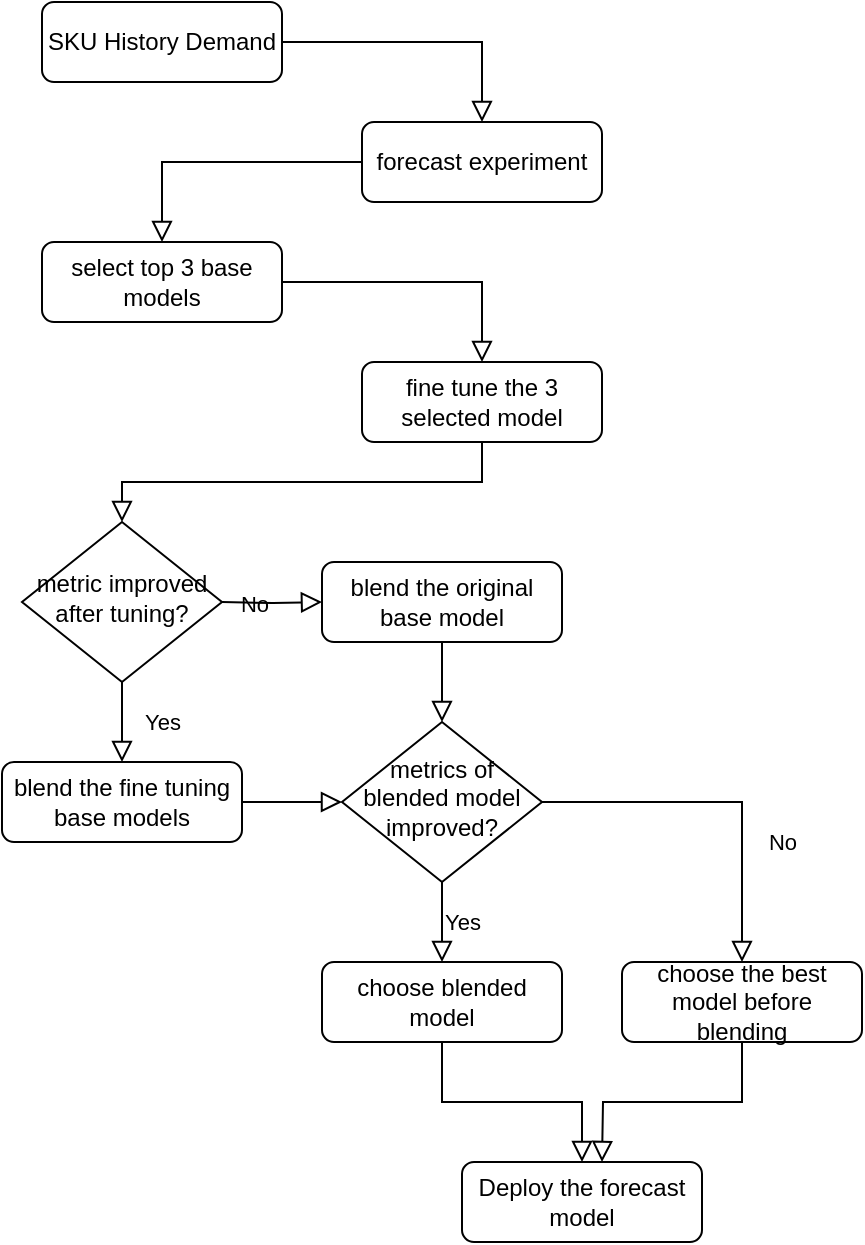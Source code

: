 <mxfile version="21.3.2" type="device" pages="6">
  <diagram id="C5RBs43oDa-KdzZeNtuy" name="forecast-pycaret">
    <mxGraphModel dx="1379" dy="806" grid="1" gridSize="10" guides="1" tooltips="1" connect="1" arrows="1" fold="1" page="1" pageScale="1" pageWidth="827" pageHeight="1169" math="0" shadow="0">
      <root>
        <mxCell id="WIyWlLk6GJQsqaUBKTNV-0" />
        <mxCell id="WIyWlLk6GJQsqaUBKTNV-1" parent="WIyWlLk6GJQsqaUBKTNV-0" />
        <mxCell id="WIyWlLk6GJQsqaUBKTNV-2" value="" style="rounded=0;html=1;jettySize=auto;orthogonalLoop=1;fontSize=11;endArrow=block;endFill=0;endSize=8;strokeWidth=1;shadow=0;labelBackgroundColor=none;edgeStyle=orthogonalEdgeStyle;exitX=1;exitY=0.5;exitDx=0;exitDy=0;entryX=0.5;entryY=0;entryDx=0;entryDy=0;" parent="WIyWlLk6GJQsqaUBKTNV-1" source="hy4DFR706PnqdVvKueuv-0" target="hy4DFR706PnqdVvKueuv-4" edge="1">
          <mxGeometry relative="1" as="geometry">
            <mxPoint x="220" y="290" as="targetPoint" />
          </mxGeometry>
        </mxCell>
        <mxCell id="WIyWlLk6GJQsqaUBKTNV-3" value="SKU History Demand" style="rounded=1;whiteSpace=wrap;html=1;fontSize=12;glass=0;strokeWidth=1;shadow=0;" parent="WIyWlLk6GJQsqaUBKTNV-1" vertex="1">
          <mxGeometry x="160" y="80" width="120" height="40" as="geometry" />
        </mxCell>
        <mxCell id="WIyWlLk6GJQsqaUBKTNV-4" value="Yes" style="rounded=0;html=1;jettySize=auto;orthogonalLoop=1;fontSize=11;endArrow=block;endFill=0;endSize=8;strokeWidth=1;shadow=0;labelBackgroundColor=none;edgeStyle=orthogonalEdgeStyle;entryX=0.5;entryY=0;entryDx=0;entryDy=0;" parent="WIyWlLk6GJQsqaUBKTNV-1" source="hy4DFR706PnqdVvKueuv-5" target="hy4DFR706PnqdVvKueuv-7" edge="1">
          <mxGeometry y="20" relative="1" as="geometry">
            <mxPoint as="offset" />
            <mxPoint x="200" y="450" as="sourcePoint" />
            <mxPoint x="120" y="510" as="targetPoint" />
          </mxGeometry>
        </mxCell>
        <mxCell id="WIyWlLk6GJQsqaUBKTNV-5" value="No" style="edgeStyle=orthogonalEdgeStyle;rounded=0;html=1;jettySize=auto;orthogonalLoop=1;fontSize=11;endArrow=block;endFill=0;endSize=8;strokeWidth=1;shadow=0;labelBackgroundColor=none;" parent="WIyWlLk6GJQsqaUBKTNV-1" target="WIyWlLk6GJQsqaUBKTNV-7" edge="1">
          <mxGeometry y="10" relative="1" as="geometry">
            <mxPoint as="offset" />
            <mxPoint x="250" y="380" as="sourcePoint" />
          </mxGeometry>
        </mxCell>
        <mxCell id="WIyWlLk6GJQsqaUBKTNV-7" value="blend the original base model" style="rounded=1;whiteSpace=wrap;html=1;fontSize=12;glass=0;strokeWidth=1;shadow=0;" parent="WIyWlLk6GJQsqaUBKTNV-1" vertex="1">
          <mxGeometry x="300" y="360" width="120" height="40" as="geometry" />
        </mxCell>
        <mxCell id="WIyWlLk6GJQsqaUBKTNV-8" value="No" style="rounded=0;html=1;jettySize=auto;orthogonalLoop=1;fontSize=11;endArrow=block;endFill=0;endSize=8;strokeWidth=1;shadow=0;labelBackgroundColor=none;edgeStyle=orthogonalEdgeStyle;exitX=1;exitY=0.5;exitDx=0;exitDy=0;" parent="WIyWlLk6GJQsqaUBKTNV-1" source="hy4DFR706PnqdVvKueuv-8" target="WIyWlLk6GJQsqaUBKTNV-11" edge="1">
          <mxGeometry x="0.333" y="20" relative="1" as="geometry">
            <mxPoint as="offset" />
            <mxPoint x="460" y="530" as="sourcePoint" />
          </mxGeometry>
        </mxCell>
        <mxCell id="WIyWlLk6GJQsqaUBKTNV-9" value="Yes" style="edgeStyle=orthogonalEdgeStyle;rounded=0;html=1;jettySize=auto;orthogonalLoop=1;fontSize=11;endArrow=block;endFill=0;endSize=8;strokeWidth=1;shadow=0;labelBackgroundColor=none;exitX=0.5;exitY=1;exitDx=0;exitDy=0;" parent="WIyWlLk6GJQsqaUBKTNV-1" source="hy4DFR706PnqdVvKueuv-8" target="WIyWlLk6GJQsqaUBKTNV-12" edge="1">
          <mxGeometry y="10" relative="1" as="geometry">
            <mxPoint as="offset" />
            <mxPoint x="310" y="630" as="sourcePoint" />
          </mxGeometry>
        </mxCell>
        <mxCell id="WIyWlLk6GJQsqaUBKTNV-11" value="choose the best model before blending" style="rounded=1;whiteSpace=wrap;html=1;fontSize=12;glass=0;strokeWidth=1;shadow=0;" parent="WIyWlLk6GJQsqaUBKTNV-1" vertex="1">
          <mxGeometry x="450" y="560" width="120" height="40" as="geometry" />
        </mxCell>
        <mxCell id="WIyWlLk6GJQsqaUBKTNV-12" value="choose blended model" style="rounded=1;whiteSpace=wrap;html=1;fontSize=12;glass=0;strokeWidth=1;shadow=0;" parent="WIyWlLk6GJQsqaUBKTNV-1" vertex="1">
          <mxGeometry x="300" y="560" width="120" height="40" as="geometry" />
        </mxCell>
        <mxCell id="hy4DFR706PnqdVvKueuv-1" value="" style="rounded=0;html=1;jettySize=auto;orthogonalLoop=1;fontSize=11;endArrow=block;endFill=0;endSize=8;strokeWidth=1;shadow=0;labelBackgroundColor=none;edgeStyle=orthogonalEdgeStyle;" parent="WIyWlLk6GJQsqaUBKTNV-1" source="hy4DFR706PnqdVvKueuv-2" target="hy4DFR706PnqdVvKueuv-0" edge="1">
          <mxGeometry relative="1" as="geometry">
            <mxPoint x="220" y="120" as="sourcePoint" />
            <mxPoint x="220" y="290" as="targetPoint" />
          </mxGeometry>
        </mxCell>
        <mxCell id="hy4DFR706PnqdVvKueuv-0" value="select top 3 base models" style="rounded=1;whiteSpace=wrap;html=1;fontSize=12;glass=0;strokeWidth=1;shadow=0;" parent="WIyWlLk6GJQsqaUBKTNV-1" vertex="1">
          <mxGeometry x="160" y="200" width="120" height="40" as="geometry" />
        </mxCell>
        <mxCell id="hy4DFR706PnqdVvKueuv-3" value="" style="rounded=0;html=1;jettySize=auto;orthogonalLoop=1;fontSize=11;endArrow=block;endFill=0;endSize=8;strokeWidth=1;shadow=0;labelBackgroundColor=none;edgeStyle=orthogonalEdgeStyle;" parent="WIyWlLk6GJQsqaUBKTNV-1" source="WIyWlLk6GJQsqaUBKTNV-3" target="hy4DFR706PnqdVvKueuv-2" edge="1">
          <mxGeometry relative="1" as="geometry">
            <mxPoint x="220" y="120" as="sourcePoint" />
            <mxPoint x="220" y="240" as="targetPoint" />
          </mxGeometry>
        </mxCell>
        <mxCell id="hy4DFR706PnqdVvKueuv-2" value="forecast experiment" style="rounded=1;whiteSpace=wrap;html=1;fontSize=12;glass=0;strokeWidth=1;shadow=0;" parent="WIyWlLk6GJQsqaUBKTNV-1" vertex="1">
          <mxGeometry x="320" y="140" width="120" height="40" as="geometry" />
        </mxCell>
        <mxCell id="hy4DFR706PnqdVvKueuv-4" value="fine tune the 3 selected model" style="rounded=1;whiteSpace=wrap;html=1;fontSize=12;glass=0;strokeWidth=1;shadow=0;" parent="WIyWlLk6GJQsqaUBKTNV-1" vertex="1">
          <mxGeometry x="320" y="260" width="120" height="40" as="geometry" />
        </mxCell>
        <mxCell id="hy4DFR706PnqdVvKueuv-5" value="metric improved after tuning?" style="rhombus;whiteSpace=wrap;html=1;shadow=0;fontFamily=Helvetica;fontSize=12;align=center;strokeWidth=1;spacing=6;spacingTop=-4;" parent="WIyWlLk6GJQsqaUBKTNV-1" vertex="1">
          <mxGeometry x="150" y="340" width="100" height="80" as="geometry" />
        </mxCell>
        <mxCell id="hy4DFR706PnqdVvKueuv-7" value="blend the fine tuning base models" style="rounded=1;whiteSpace=wrap;html=1;fontSize=12;glass=0;strokeWidth=1;shadow=0;" parent="WIyWlLk6GJQsqaUBKTNV-1" vertex="1">
          <mxGeometry x="140" y="460" width="120" height="40" as="geometry" />
        </mxCell>
        <mxCell id="hy4DFR706PnqdVvKueuv-8" value="metrics of blended model improved?" style="rhombus;whiteSpace=wrap;html=1;shadow=0;fontFamily=Helvetica;fontSize=12;align=center;strokeWidth=1;spacing=6;spacingTop=-4;" parent="WIyWlLk6GJQsqaUBKTNV-1" vertex="1">
          <mxGeometry x="310" y="440" width="100" height="80" as="geometry" />
        </mxCell>
        <mxCell id="hy4DFR706PnqdVvKueuv-10" value="" style="rounded=0;html=1;jettySize=auto;orthogonalLoop=1;fontSize=11;endArrow=block;endFill=0;endSize=8;strokeWidth=1;shadow=0;labelBackgroundColor=none;edgeStyle=orthogonalEdgeStyle;exitX=0.5;exitY=1;exitDx=0;exitDy=0;entryX=0.5;entryY=0;entryDx=0;entryDy=0;" parent="WIyWlLk6GJQsqaUBKTNV-1" source="WIyWlLk6GJQsqaUBKTNV-7" target="hy4DFR706PnqdVvKueuv-8" edge="1">
          <mxGeometry relative="1" as="geometry">
            <mxPoint x="210" y="240" as="sourcePoint" />
            <mxPoint x="210" y="270" as="targetPoint" />
          </mxGeometry>
        </mxCell>
        <mxCell id="hy4DFR706PnqdVvKueuv-11" value="" style="rounded=0;html=1;jettySize=auto;orthogonalLoop=1;fontSize=11;endArrow=block;endFill=0;endSize=8;strokeWidth=1;shadow=0;labelBackgroundColor=none;edgeStyle=orthogonalEdgeStyle;entryX=0;entryY=0.5;entryDx=0;entryDy=0;" parent="WIyWlLk6GJQsqaUBKTNV-1" source="hy4DFR706PnqdVvKueuv-7" target="hy4DFR706PnqdVvKueuv-8" edge="1">
          <mxGeometry relative="1" as="geometry">
            <mxPoint x="220" y="250" as="sourcePoint" />
            <mxPoint x="310" y="500" as="targetPoint" />
          </mxGeometry>
        </mxCell>
        <mxCell id="hy4DFR706PnqdVvKueuv-12" value="" style="rounded=0;html=1;jettySize=auto;orthogonalLoop=1;fontSize=11;endArrow=block;endFill=0;endSize=8;strokeWidth=1;shadow=0;labelBackgroundColor=none;edgeStyle=orthogonalEdgeStyle;exitX=0.5;exitY=1;exitDx=0;exitDy=0;entryX=0.5;entryY=0;entryDx=0;entryDy=0;" parent="WIyWlLk6GJQsqaUBKTNV-1" source="hy4DFR706PnqdVvKueuv-4" target="hy4DFR706PnqdVvKueuv-5" edge="1">
          <mxGeometry relative="1" as="geometry">
            <mxPoint x="250" y="290" as="sourcePoint" />
            <mxPoint x="250" y="320" as="targetPoint" />
          </mxGeometry>
        </mxCell>
        <mxCell id="hy4DFR706PnqdVvKueuv-13" value="Deploy the forecast model" style="rounded=1;whiteSpace=wrap;html=1;fontSize=12;glass=0;strokeWidth=1;shadow=0;" parent="WIyWlLk6GJQsqaUBKTNV-1" vertex="1">
          <mxGeometry x="370" y="660" width="120" height="40" as="geometry" />
        </mxCell>
        <mxCell id="hy4DFR706PnqdVvKueuv-15" value="" style="rounded=0;html=1;jettySize=auto;orthogonalLoop=1;fontSize=11;endArrow=block;endFill=0;endSize=8;strokeWidth=1;shadow=0;labelBackgroundColor=none;edgeStyle=orthogonalEdgeStyle;exitX=0.5;exitY=1;exitDx=0;exitDy=0;entryX=0.5;entryY=0;entryDx=0;entryDy=0;" parent="WIyWlLk6GJQsqaUBKTNV-1" source="WIyWlLk6GJQsqaUBKTNV-12" target="hy4DFR706PnqdVvKueuv-13" edge="1">
          <mxGeometry relative="1" as="geometry">
            <mxPoint x="370" y="410" as="sourcePoint" />
            <mxPoint x="370" y="450" as="targetPoint" />
          </mxGeometry>
        </mxCell>
        <mxCell id="hy4DFR706PnqdVvKueuv-16" value="" style="rounded=0;html=1;jettySize=auto;orthogonalLoop=1;fontSize=11;endArrow=block;endFill=0;endSize=8;strokeWidth=1;shadow=0;labelBackgroundColor=none;edgeStyle=orthogonalEdgeStyle;exitX=0.5;exitY=1;exitDx=0;exitDy=0;" parent="WIyWlLk6GJQsqaUBKTNV-1" source="WIyWlLk6GJQsqaUBKTNV-11" edge="1">
          <mxGeometry relative="1" as="geometry">
            <mxPoint x="380" y="420" as="sourcePoint" />
            <mxPoint x="440" y="660" as="targetPoint" />
          </mxGeometry>
        </mxCell>
      </root>
    </mxGraphModel>
  </diagram>
  <diagram id="wpc3j8dDxYTD3AoZapvZ" name="Database">
    <mxGraphModel dx="1006" dy="610" grid="0" gridSize="10" guides="1" tooltips="1" connect="1" arrows="1" fold="1" page="1" pageScale="1" pageWidth="1169" pageHeight="827" background="#FFFFFF" math="0" shadow="0">
      <root>
        <mxCell id="0" />
        <mxCell id="1" parent="0" />
        <mxCell id="hU4juqDoD4gqij5IjRk8-1" value="SKU master" style="swimlane;fontStyle=2;align=center;verticalAlign=top;childLayout=stackLayout;horizontal=1;startSize=26;horizontalStack=0;resizeParent=1;resizeLast=0;collapsible=1;marginBottom=0;rounded=0;shadow=0;strokeWidth=1;" parent="1" vertex="1">
          <mxGeometry x="317" y="109" width="160" height="260" as="geometry">
            <mxRectangle x="250" y="110" width="160" height="26" as="alternateBounds" />
          </mxGeometry>
        </mxCell>
        <mxCell id="hU4juqDoD4gqij5IjRk8-2" value="(PK) item_id" style="text;align=left;verticalAlign=top;spacingLeft=4;spacingRight=4;overflow=hidden;rotatable=0;points=[[0,0.5],[1,0.5]];portConstraint=eastwest;fontStyle=5" parent="hU4juqDoD4gqij5IjRk8-1" vertex="1">
          <mxGeometry y="26" width="160" height="26" as="geometry" />
        </mxCell>
        <mxCell id="hU4juqDoD4gqij5IjRk8-3" value="supplier" style="text;align=left;verticalAlign=top;spacingLeft=4;spacingRight=4;overflow=hidden;rotatable=0;points=[[0,0.5],[1,0.5]];portConstraint=eastwest;rounded=0;shadow=0;html=0;" parent="hU4juqDoD4gqij5IjRk8-1" vertex="1">
          <mxGeometry y="52" width="160" height="26" as="geometry" />
        </mxCell>
        <mxCell id="jJGb4nEl4iMr6Lfdokv2-12" value="parent_category" style="text;align=left;verticalAlign=top;spacingLeft=4;spacingRight=4;overflow=hidden;rotatable=0;points=[[0,0.5],[1,0.5]];portConstraint=eastwest;rounded=0;shadow=0;html=0;" vertex="1" parent="hU4juqDoD4gqij5IjRk8-1">
          <mxGeometry y="78" width="160" height="26" as="geometry" />
        </mxCell>
        <mxCell id="hU4juqDoD4gqij5IjRk8-4" value="unit_price&#xa;&#xa;" style="text;align=left;verticalAlign=top;spacingLeft=4;spacingRight=4;overflow=hidden;rotatable=0;points=[[0,0.5],[1,0.5]];portConstraint=eastwest;rounded=0;shadow=0;html=0;" parent="hU4juqDoD4gqij5IjRk8-1" vertex="1">
          <mxGeometry y="104" width="160" height="26" as="geometry" />
        </mxCell>
        <mxCell id="hU4juqDoD4gqij5IjRk8-33" value="min_order_qty" style="text;align=left;verticalAlign=top;spacingLeft=4;spacingRight=4;overflow=hidden;rotatable=0;points=[[0,0.5],[1,0.5]];portConstraint=eastwest;rounded=0;shadow=0;html=0;" parent="hU4juqDoD4gqij5IjRk8-1" vertex="1">
          <mxGeometry y="130" width="160" height="26" as="geometry" />
        </mxCell>
        <mxCell id="hU4juqDoD4gqij5IjRk8-32" value="lead_time" style="text;align=left;verticalAlign=top;spacingLeft=4;spacingRight=4;overflow=hidden;rotatable=0;points=[[0,0.5],[1,0.5]];portConstraint=eastwest;rounded=0;shadow=0;html=0;" parent="hU4juqDoD4gqij5IjRk8-1" vertex="1">
          <mxGeometry y="156" width="160" height="26" as="geometry" />
        </mxCell>
        <mxCell id="hU4juqDoD4gqij5IjRk8-31" value="safety_stock" style="text;align=left;verticalAlign=top;spacingLeft=4;spacingRight=4;overflow=hidden;rotatable=0;points=[[0,0.5],[1,0.5]];portConstraint=eastwest;rounded=0;shadow=0;html=0;" parent="hU4juqDoD4gqij5IjRk8-1" vertex="1">
          <mxGeometry y="182" width="160" height="26" as="geometry" />
        </mxCell>
        <mxCell id="hU4juqDoD4gqij5IjRk8-34" value="reorder_point" style="text;align=left;verticalAlign=top;spacingLeft=4;spacingRight=4;overflow=hidden;rotatable=0;points=[[0,0.5],[1,0.5]];portConstraint=eastwest;rounded=0;shadow=0;html=0;" parent="hU4juqDoD4gqij5IjRk8-1" vertex="1">
          <mxGeometry y="208" width="160" height="26" as="geometry" />
        </mxCell>
        <mxCell id="jJGb4nEl4iMr6Lfdokv2-11" value="order_unit" style="text;align=left;verticalAlign=top;spacingLeft=4;spacingRight=4;overflow=hidden;rotatable=0;points=[[0,0.5],[1,0.5]];portConstraint=eastwest;rounded=0;shadow=0;html=0;" vertex="1" parent="hU4juqDoD4gqij5IjRk8-1">
          <mxGeometry y="234" width="160" height="26" as="geometry" />
        </mxCell>
        <mxCell id="hU4juqDoD4gqij5IjRk8-7" value="Inventory" style="swimlane;fontStyle=0;align=center;verticalAlign=top;childLayout=stackLayout;horizontal=1;startSize=26;horizontalStack=0;resizeParent=1;resizeLast=0;collapsible=1;marginBottom=0;rounded=0;shadow=0;strokeWidth=1;" parent="1" vertex="1">
          <mxGeometry x="317" y="407" width="160" height="130" as="geometry">
            <mxRectangle x="130" y="380" width="160" height="26" as="alternateBounds" />
          </mxGeometry>
        </mxCell>
        <mxCell id="hU4juqDoD4gqij5IjRk8-8" value="(PK) item_id" style="text;align=left;verticalAlign=top;spacingLeft=4;spacingRight=4;overflow=hidden;rotatable=0;points=[[0,0.5],[1,0.5]];portConstraint=eastwest;fontStyle=5" parent="hU4juqDoD4gqij5IjRk8-7" vertex="1">
          <mxGeometry y="26" width="160" height="26" as="geometry" />
        </mxCell>
        <mxCell id="hU4juqDoD4gqij5IjRk8-9" value="open_qty" style="text;align=left;verticalAlign=top;spacingLeft=4;spacingRight=4;overflow=hidden;rotatable=0;points=[[0,0.5],[1,0.5]];portConstraint=eastwest;rounded=0;shadow=0;html=0;" parent="hU4juqDoD4gqij5IjRk8-7" vertex="1">
          <mxGeometry y="52" width="160" height="26" as="geometry" />
        </mxCell>
        <mxCell id="jJGb4nEl4iMr6Lfdokv2-10" value="in_transit_inbound_qty" style="text;align=left;verticalAlign=top;spacingLeft=4;spacingRight=4;overflow=hidden;rotatable=0;points=[[0,0.5],[1,0.5]];portConstraint=eastwest;rounded=0;shadow=0;html=0;" vertex="1" parent="hU4juqDoD4gqij5IjRk8-7">
          <mxGeometry y="78" width="160" height="26" as="geometry" />
        </mxCell>
        <mxCell id="njGTeCt9dWa2ZzFdaswi-1" value="est_date_arr" style="text;align=left;verticalAlign=top;spacingLeft=4;spacingRight=4;overflow=hidden;rotatable=0;points=[[0,0.5],[1,0.5]];portConstraint=eastwest;rounded=0;shadow=0;html=0;" parent="hU4juqDoD4gqij5IjRk8-7" vertex="1">
          <mxGeometry y="104" width="160" height="26" as="geometry" />
        </mxCell>
        <mxCell id="hU4juqDoD4gqij5IjRk8-18" value="Sales Order" style="swimlane;fontStyle=0;align=center;verticalAlign=top;childLayout=stackLayout;horizontal=1;startSize=26;horizontalStack=0;resizeParent=1;resizeLast=0;collapsible=1;marginBottom=0;rounded=0;shadow=0;strokeWidth=1;" parent="1" vertex="1">
          <mxGeometry x="605" y="59" width="160" height="130" as="geometry">
            <mxRectangle x="550" y="140" width="160" height="26" as="alternateBounds" />
          </mxGeometry>
        </mxCell>
        <mxCell id="hU4juqDoD4gqij5IjRk8-19" value="(PK) id" style="text;align=left;verticalAlign=top;spacingLeft=4;spacingRight=4;overflow=hidden;rotatable=0;points=[[0,0.5],[1,0.5]];portConstraint=eastwest;fontStyle=5" parent="hU4juqDoD4gqij5IjRk8-18" vertex="1">
          <mxGeometry y="26" width="160" height="26" as="geometry" />
        </mxCell>
        <mxCell id="hU4juqDoD4gqij5IjRk8-20" value="date" style="text;align=left;verticalAlign=top;spacingLeft=4;spacingRight=4;overflow=hidden;rotatable=0;points=[[0,0.5],[1,0.5]];portConstraint=eastwest;rounded=0;shadow=0;html=0;fontStyle=0" parent="hU4juqDoD4gqij5IjRk8-18" vertex="1">
          <mxGeometry y="52" width="160" height="26" as="geometry" />
        </mxCell>
        <mxCell id="hU4juqDoD4gqij5IjRk8-21" value="(FK) item_id" style="text;align=left;verticalAlign=top;spacingLeft=4;spacingRight=4;overflow=hidden;rotatable=0;points=[[0,0.5],[1,0.5]];portConstraint=eastwest;rounded=0;shadow=0;html=0;fontStyle=0" parent="hU4juqDoD4gqij5IjRk8-18" vertex="1">
          <mxGeometry y="78" width="160" height="26" as="geometry" />
        </mxCell>
        <mxCell id="hU4juqDoD4gqij5IjRk8-22" value="quantity" style="text;align=left;verticalAlign=top;spacingLeft=4;spacingRight=4;overflow=hidden;rotatable=0;points=[[0,0.5],[1,0.5]];portConstraint=eastwest;rounded=0;shadow=0;html=0;" parent="hU4juqDoD4gqij5IjRk8-18" vertex="1">
          <mxGeometry y="104" width="160" height="26" as="geometry" />
        </mxCell>
        <mxCell id="hU4juqDoD4gqij5IjRk8-27" value="" style="endArrow=open;shadow=0;strokeWidth=1;rounded=0;endFill=1;edgeStyle=elbowEdgeStyle;elbow=vertical;" parent="1" source="hU4juqDoD4gqij5IjRk8-1" edge="1">
          <mxGeometry x="0.5" y="41" relative="1" as="geometry">
            <mxPoint x="477" y="131" as="sourcePoint" />
            <mxPoint x="605" y="149" as="targetPoint" />
            <mxPoint x="-40" y="32" as="offset" />
            <Array as="points">
              <mxPoint x="557" y="149" />
            </Array>
          </mxGeometry>
        </mxCell>
        <mxCell id="hU4juqDoD4gqij5IjRk8-28" value="1" style="resizable=0;align=left;verticalAlign=bottom;labelBackgroundColor=none;fontSize=12;" parent="hU4juqDoD4gqij5IjRk8-27" connectable="0" vertex="1">
          <mxGeometry x="-1" relative="1" as="geometry">
            <mxPoint y="4" as="offset" />
          </mxGeometry>
        </mxCell>
        <mxCell id="hU4juqDoD4gqij5IjRk8-29" value="*" style="resizable=0;align=right;verticalAlign=bottom;labelBackgroundColor=none;fontSize=12;" parent="hU4juqDoD4gqij5IjRk8-27" connectable="0" vertex="1">
          <mxGeometry x="1" relative="1" as="geometry">
            <mxPoint x="-7" y="4" as="offset" />
          </mxGeometry>
        </mxCell>
        <mxCell id="hU4juqDoD4gqij5IjRk8-30" value="sold" style="text;html=1;resizable=0;points=[];;align=center;verticalAlign=middle;labelBackgroundColor=none;rounded=0;shadow=0;strokeWidth=1;fontSize=12;" parent="hU4juqDoD4gqij5IjRk8-27" vertex="1" connectable="0">
          <mxGeometry x="0.5" y="49" relative="1" as="geometry">
            <mxPoint x="-38" y="40" as="offset" />
          </mxGeometry>
        </mxCell>
        <mxCell id="hU4juqDoD4gqij5IjRk8-41" value="Forecast Result" style="swimlane;fontStyle=0;align=center;verticalAlign=top;childLayout=stackLayout;horizontal=1;startSize=26;horizontalStack=0;resizeParent=1;resizeLast=0;collapsible=1;marginBottom=0;rounded=0;shadow=0;strokeWidth=1;" parent="1" vertex="1">
          <mxGeometry x="605" y="416" width="160" height="130" as="geometry">
            <mxRectangle x="540" y="413" width="160" height="26" as="alternateBounds" />
          </mxGeometry>
        </mxCell>
        <mxCell id="hU4juqDoD4gqij5IjRk8-42" value="(PK) id" style="text;align=left;verticalAlign=top;spacingLeft=4;spacingRight=4;overflow=hidden;rotatable=0;points=[[0,0.5],[1,0.5]];portConstraint=eastwest;fontStyle=5" parent="hU4juqDoD4gqij5IjRk8-41" vertex="1">
          <mxGeometry y="26" width="160" height="26" as="geometry" />
        </mxCell>
        <mxCell id="hU4juqDoD4gqij5IjRk8-43" value="date" style="text;align=left;verticalAlign=top;spacingLeft=4;spacingRight=4;overflow=hidden;rotatable=0;points=[[0,0.5],[1,0.5]];portConstraint=eastwest;rounded=0;shadow=0;html=0;" parent="hU4juqDoD4gqij5IjRk8-41" vertex="1">
          <mxGeometry y="52" width="160" height="26" as="geometry" />
        </mxCell>
        <mxCell id="hU4juqDoD4gqij5IjRk8-44" value="(FK) item_id" style="text;align=left;verticalAlign=top;spacingLeft=4;spacingRight=4;overflow=hidden;rotatable=0;points=[[0,0.5],[1,0.5]];portConstraint=eastwest;rounded=0;shadow=0;html=0;" parent="hU4juqDoD4gqij5IjRk8-41" vertex="1">
          <mxGeometry y="78" width="160" height="26" as="geometry" />
        </mxCell>
        <mxCell id="hU4juqDoD4gqij5IjRk8-45" value="fcast_qty" style="text;align=left;verticalAlign=top;spacingLeft=4;spacingRight=4;overflow=hidden;rotatable=0;points=[[0,0.5],[1,0.5]];portConstraint=eastwest;rounded=0;shadow=0;html=0;" parent="hU4juqDoD4gqij5IjRk8-41" vertex="1">
          <mxGeometry y="104" width="160" height="26" as="geometry" />
        </mxCell>
        <mxCell id="hU4juqDoD4gqij5IjRk8-46" value="Demand Aggr" style="swimlane;fontStyle=0;align=center;verticalAlign=top;childLayout=stackLayout;horizontal=1;startSize=26;horizontalStack=0;resizeParent=1;resizeLast=0;collapsible=1;marginBottom=0;rounded=0;shadow=0;strokeWidth=1;" parent="1" vertex="1">
          <mxGeometry x="607" y="239" width="160" height="130" as="geometry">
            <mxRectangle x="550" y="140" width="160" height="26" as="alternateBounds" />
          </mxGeometry>
        </mxCell>
        <mxCell id="hU4juqDoD4gqij5IjRk8-47" value="(PK) id" style="text;align=left;verticalAlign=top;spacingLeft=4;spacingRight=4;overflow=hidden;rotatable=0;points=[[0,0.5],[1,0.5]];portConstraint=eastwest;fontStyle=5" parent="hU4juqDoD4gqij5IjRk8-46" vertex="1">
          <mxGeometry y="26" width="160" height="26" as="geometry" />
        </mxCell>
        <mxCell id="hU4juqDoD4gqij5IjRk8-48" value="date" style="text;align=left;verticalAlign=top;spacingLeft=4;spacingRight=4;overflow=hidden;rotatable=0;points=[[0,0.5],[1,0.5]];portConstraint=eastwest;rounded=0;shadow=0;html=0;" parent="hU4juqDoD4gqij5IjRk8-46" vertex="1">
          <mxGeometry y="52" width="160" height="26" as="geometry" />
        </mxCell>
        <mxCell id="hU4juqDoD4gqij5IjRk8-49" value="(FK) item_id" style="text;align=left;verticalAlign=top;spacingLeft=4;spacingRight=4;overflow=hidden;rotatable=0;points=[[0,0.5],[1,0.5]];portConstraint=eastwest;rounded=0;shadow=0;html=0;" parent="hU4juqDoD4gqij5IjRk8-46" vertex="1">
          <mxGeometry y="78" width="160" height="26" as="geometry" />
        </mxCell>
        <mxCell id="hU4juqDoD4gqij5IjRk8-50" value="total_qty" style="text;align=left;verticalAlign=top;spacingLeft=4;spacingRight=4;overflow=hidden;rotatable=0;points=[[0,0.5],[1,0.5]];portConstraint=eastwest;rounded=0;shadow=0;html=0;" parent="hU4juqDoD4gqij5IjRk8-46" vertex="1">
          <mxGeometry y="104" width="160" height="26" as="geometry" />
        </mxCell>
        <mxCell id="hU4juqDoD4gqij5IjRk8-55" value="" style="endArrow=block;endSize=10;endFill=0;shadow=0;strokeWidth=1;rounded=0;edgeStyle=elbowEdgeStyle;elbow=vertical;entryX=0.5;entryY=0;entryDx=0;entryDy=0;" parent="1" source="hU4juqDoD4gqij5IjRk8-22" target="hU4juqDoD4gqij5IjRk8-46" edge="1">
          <mxGeometry width="160" relative="1" as="geometry">
            <mxPoint x="287" y="399" as="sourcePoint" />
            <mxPoint x="397" y="317" as="targetPoint" />
            <Array as="points">
              <mxPoint x="687" y="236" />
            </Array>
          </mxGeometry>
        </mxCell>
        <mxCell id="jJGb4nEl4iMr6Lfdokv2-19" value="aggregate into" style="edgeLabel;html=1;align=center;verticalAlign=middle;resizable=0;points=[];" vertex="1" connectable="0" parent="hU4juqDoD4gqij5IjRk8-55">
          <mxGeometry x="-0.096" y="2" relative="1" as="geometry">
            <mxPoint as="offset" />
          </mxGeometry>
        </mxCell>
        <mxCell id="hU4juqDoD4gqij5IjRk8-56" value="" style="edgeStyle=elbowEdgeStyle;elbow=horizontal;endArrow=open;html=1;curved=0;rounded=0;endFill=0;entryX=0;entryY=0.5;entryDx=0;entryDy=0;" parent="1" source="hU4juqDoD4gqij5IjRk8-2" target="hU4juqDoD4gqij5IjRk8-49" edge="1">
          <mxGeometry width="50" height="50" relative="1" as="geometry">
            <mxPoint x="547" y="299" as="sourcePoint" />
            <mxPoint x="607" y="319" as="targetPoint" />
            <Array as="points">
              <mxPoint x="567" y="239" />
              <mxPoint x="507" y="179" />
            </Array>
          </mxGeometry>
        </mxCell>
        <mxCell id="jJGb4nEl4iMr6Lfdokv2-18" value="1" style="edgeLabel;html=1;align=center;verticalAlign=middle;resizable=0;points=[];" vertex="1" connectable="0" parent="hU4juqDoD4gqij5IjRk8-56">
          <mxGeometry x="0.885" y="1" relative="1" as="geometry">
            <mxPoint as="offset" />
          </mxGeometry>
        </mxCell>
        <mxCell id="hU4juqDoD4gqij5IjRk8-57" value="" style="edgeStyle=elbowEdgeStyle;elbow=horizontal;endArrow=open;html=1;curved=0;rounded=0;endFill=0;entryX=1;entryY=0.5;entryDx=0;entryDy=0;exitX=1;exitY=0.5;exitDx=0;exitDy=0;" parent="1" source="hU4juqDoD4gqij5IjRk8-2" target="hU4juqDoD4gqij5IjRk8-8" edge="1">
          <mxGeometry width="50" height="50" relative="1" as="geometry">
            <mxPoint x="487" y="158" as="sourcePoint" />
            <mxPoint x="617" y="340" as="targetPoint" />
            <Array as="points">
              <mxPoint x="507" y="239" />
              <mxPoint x="517" y="279" />
            </Array>
          </mxGeometry>
        </mxCell>
        <mxCell id="hU4juqDoD4gqij5IjRk8-58" value="1" style="edgeLabel;html=1;align=center;verticalAlign=middle;resizable=0;points=[];" parent="hU4juqDoD4gqij5IjRk8-57" vertex="1" connectable="0">
          <mxGeometry x="0.886" y="2" relative="1" as="geometry">
            <mxPoint as="offset" />
          </mxGeometry>
        </mxCell>
        <mxCell id="jJGb4nEl4iMr6Lfdokv2-20" value="owned" style="edgeLabel;html=1;align=center;verticalAlign=middle;resizable=0;points=[];" vertex="1" connectable="0" parent="hU4juqDoD4gqij5IjRk8-57">
          <mxGeometry x="0.528" y="-1" relative="1" as="geometry">
            <mxPoint as="offset" />
          </mxGeometry>
        </mxCell>
        <mxCell id="njGTeCt9dWa2ZzFdaswi-2" value="" style="edgeStyle=elbowEdgeStyle;elbow=horizontal;endArrow=open;html=1;curved=0;rounded=0;endFill=0;entryX=-0.038;entryY=0.441;entryDx=0;entryDy=0;entryPerimeter=0;exitX=1;exitY=0.5;exitDx=0;exitDy=0;" parent="1" source="hU4juqDoD4gqij5IjRk8-2" target="hU4juqDoD4gqij5IjRk8-44" edge="1">
          <mxGeometry width="50" height="50" relative="1" as="geometry">
            <mxPoint x="487" y="158" as="sourcePoint" />
            <mxPoint x="617" y="340" as="targetPoint" />
            <Array as="points">
              <mxPoint x="537" y="229" />
              <mxPoint x="547" y="299" />
              <mxPoint x="527" y="319" />
              <mxPoint x="517" y="189" />
            </Array>
          </mxGeometry>
        </mxCell>
        <mxCell id="jJGb4nEl4iMr6Lfdokv2-17" value="1" style="edgeLabel;html=1;align=center;verticalAlign=middle;resizable=0;points=[];" vertex="1" connectable="0" parent="njGTeCt9dWa2ZzFdaswi-2">
          <mxGeometry x="0.933" y="3" relative="1" as="geometry">
            <mxPoint as="offset" />
          </mxGeometry>
        </mxCell>
        <mxCell id="jJGb4nEl4iMr6Lfdokv2-1" value="Replenish_notification" style="swimlane;fontStyle=2;align=center;verticalAlign=top;childLayout=stackLayout;horizontal=1;startSize=26;horizontalStack=0;resizeParent=1;resizeLast=0;collapsible=1;marginBottom=0;rounded=0;shadow=0;strokeWidth=1;" vertex="1" parent="1">
          <mxGeometry x="85" y="109" width="187" height="234" as="geometry">
            <mxRectangle x="250" y="110" width="160" height="26" as="alternateBounds" />
          </mxGeometry>
        </mxCell>
        <mxCell id="jJGb4nEl4iMr6Lfdokv2-2" value="(PK) id" style="text;align=left;verticalAlign=top;spacingLeft=4;spacingRight=4;overflow=hidden;rotatable=0;points=[[0,0.5],[1,0.5]];portConstraint=eastwest;fontStyle=5" vertex="1" parent="jJGb4nEl4iMr6Lfdokv2-1">
          <mxGeometry y="26" width="187" height="26" as="geometry" />
        </mxCell>
        <mxCell id="jJGb4nEl4iMr6Lfdokv2-3" value="(FK) item_id" style="text;align=left;verticalAlign=top;spacingLeft=4;spacingRight=4;overflow=hidden;rotatable=0;points=[[0,0.5],[1,0.5]];portConstraint=eastwest;rounded=0;shadow=0;html=0;" vertex="1" parent="jJGb4nEl4iMr6Lfdokv2-1">
          <mxGeometry y="52" width="187" height="26" as="geometry" />
        </mxCell>
        <mxCell id="jJGb4nEl4iMr6Lfdokv2-4" value="replenish_required_base" style="text;align=left;verticalAlign=top;spacingLeft=4;spacingRight=4;overflow=hidden;rotatable=0;points=[[0,0.5],[1,0.5]];portConstraint=eastwest;rounded=0;shadow=0;html=0;" vertex="1" parent="jJGb4nEl4iMr6Lfdokv2-1">
          <mxGeometry y="78" width="187" height="26" as="geometry" />
        </mxCell>
        <mxCell id="jJGb4nEl4iMr6Lfdokv2-5" value="replenish_required_advanced" style="text;align=left;verticalAlign=top;spacingLeft=4;spacingRight=4;overflow=hidden;rotatable=0;points=[[0,0.5],[1,0.5]];portConstraint=eastwest;rounded=0;shadow=0;html=0;" vertex="1" parent="jJGb4nEl4iMr6Lfdokv2-1">
          <mxGeometry y="104" width="187" height="26" as="geometry" />
        </mxCell>
        <mxCell id="jJGb4nEl4iMr6Lfdokv2-6" value="replenish_required_smart" style="text;align=left;verticalAlign=top;spacingLeft=4;spacingRight=4;overflow=hidden;rotatable=0;points=[[0,0.5],[1,0.5]];portConstraint=eastwest;rounded=0;shadow=0;html=0;" vertex="1" parent="jJGb4nEl4iMr6Lfdokv2-1">
          <mxGeometry y="130" width="187" height="26" as="geometry" />
        </mxCell>
        <mxCell id="jJGb4nEl4iMr6Lfdokv2-7" value="suggested_qty_base" style="text;align=left;verticalAlign=top;spacingLeft=4;spacingRight=4;overflow=hidden;rotatable=0;points=[[0,0.5],[1,0.5]];portConstraint=eastwest;rounded=0;shadow=0;html=0;" vertex="1" parent="jJGb4nEl4iMr6Lfdokv2-1">
          <mxGeometry y="156" width="187" height="26" as="geometry" />
        </mxCell>
        <mxCell id="jJGb4nEl4iMr6Lfdokv2-8" value="suggested_qty_smart" style="text;align=left;verticalAlign=top;spacingLeft=4;spacingRight=4;overflow=hidden;rotatable=0;points=[[0,0.5],[1,0.5]];portConstraint=eastwest;rounded=0;shadow=0;html=0;" vertex="1" parent="jJGb4nEl4iMr6Lfdokv2-1">
          <mxGeometry y="182" width="187" height="26" as="geometry" />
        </mxCell>
        <mxCell id="jJGb4nEl4iMr6Lfdokv2-9" value="updated_at" style="text;align=left;verticalAlign=top;spacingLeft=4;spacingRight=4;overflow=hidden;rotatable=0;points=[[0,0.5],[1,0.5]];portConstraint=eastwest;rounded=0;shadow=0;html=0;" vertex="1" parent="jJGb4nEl4iMr6Lfdokv2-1">
          <mxGeometry y="208" width="187" height="26" as="geometry" />
        </mxCell>
        <mxCell id="jJGb4nEl4iMr6Lfdokv2-13" value="" style="endArrow=open;shadow=0;strokeWidth=1;rounded=0;endFill=1;edgeStyle=elbowEdgeStyle;elbow=vertical;exitX=0;exitY=0.5;exitDx=0;exitDy=0;entryX=1;entryY=0.5;entryDx=0;entryDy=0;" edge="1" parent="1" source="hU4juqDoD4gqij5IjRk8-2" target="jJGb4nEl4iMr6Lfdokv2-3">
          <mxGeometry x="0.5" y="41" relative="1" as="geometry">
            <mxPoint x="487" y="159" as="sourcePoint" />
            <mxPoint x="615" y="159" as="targetPoint" />
            <mxPoint x="-40" y="32" as="offset" />
            <Array as="points" />
          </mxGeometry>
        </mxCell>
        <mxCell id="jJGb4nEl4iMr6Lfdokv2-14" value="1" style="resizable=0;align=left;verticalAlign=bottom;labelBackgroundColor=none;fontSize=12;" connectable="0" vertex="1" parent="jJGb4nEl4iMr6Lfdokv2-13">
          <mxGeometry x="-1" relative="1" as="geometry">
            <mxPoint y="4" as="offset" />
          </mxGeometry>
        </mxCell>
        <mxCell id="jJGb4nEl4iMr6Lfdokv2-15" value="1" style="resizable=0;align=right;verticalAlign=bottom;labelBackgroundColor=none;fontSize=12;" connectable="0" vertex="1" parent="jJGb4nEl4iMr6Lfdokv2-13">
          <mxGeometry x="1" relative="1" as="geometry">
            <mxPoint x="-7" y="4" as="offset" />
          </mxGeometry>
        </mxCell>
        <mxCell id="jJGb4nEl4iMr6Lfdokv2-16" value="sold" style="text;html=1;resizable=0;points=[];;align=center;verticalAlign=middle;labelBackgroundColor=none;rounded=0;shadow=0;strokeWidth=1;fontSize=12;" vertex="1" connectable="0" parent="jJGb4nEl4iMr6Lfdokv2-13">
          <mxGeometry x="0.5" y="49" relative="1" as="geometry">
            <mxPoint x="-38" y="40" as="offset" />
          </mxGeometry>
        </mxCell>
        <mxCell id="jJGb4nEl4iMr6Lfdokv2-21" value="" style="endArrow=block;endSize=10;endFill=0;shadow=0;strokeWidth=1;rounded=0;edgeStyle=elbowEdgeStyle;elbow=vertical;entryX=0.5;entryY=0;entryDx=0;entryDy=0;" edge="1" parent="1" target="hU4juqDoD4gqij5IjRk8-41">
          <mxGeometry width="160" relative="1" as="geometry">
            <mxPoint x="684.5" y="369" as="sourcePoint" />
            <mxPoint x="684.5" y="419" as="targetPoint" />
            <Array as="points">
              <mxPoint x="684.5" y="416" />
            </Array>
          </mxGeometry>
        </mxCell>
        <mxCell id="jJGb4nEl4iMr6Lfdokv2-22" value="predict" style="edgeLabel;html=1;align=center;verticalAlign=middle;resizable=0;points=[];" vertex="1" connectable="0" parent="jJGb4nEl4iMr6Lfdokv2-21">
          <mxGeometry x="-0.096" y="2" relative="1" as="geometry">
            <mxPoint as="offset" />
          </mxGeometry>
        </mxCell>
      </root>
    </mxGraphModel>
  </diagram>
  <diagram id="ZuDIv878nzVvs__Abku6" name="replenishment">
    <mxGraphModel dx="1006" dy="610" grid="1" gridSize="10" guides="1" tooltips="1" connect="1" arrows="1" fold="1" page="1" pageScale="1" pageWidth="1169" pageHeight="827" math="0" shadow="0">
      <root>
        <mxCell id="0" />
        <mxCell id="1" parent="0" />
        <mxCell id="hOpO6839oFJzKJLzTZY8-2" value="SKU Forecast Demand &lt;br&gt;SKU inventory level &lt;br&gt;SKU master" style="rounded=1;whiteSpace=wrap;html=1;fontSize=12;glass=0;strokeWidth=1;shadow=0;" parent="1" vertex="1">
          <mxGeometry x="25" y="30" width="170" height="60" as="geometry" />
        </mxCell>
        <mxCell id="hOpO6839oFJzKJLzTZY8-3" value="Yes" style="rounded=0;html=1;jettySize=auto;orthogonalLoop=1;fontSize=11;endArrow=block;endFill=0;endSize=8;strokeWidth=1;shadow=0;labelBackgroundColor=none;edgeStyle=orthogonalEdgeStyle;entryX=0.5;entryY=0;entryDx=0;entryDy=0;" parent="1" source="hOpO6839oFJzKJLzTZY8-15" target="hOpO6839oFJzKJLzTZY8-16" edge="1">
          <mxGeometry y="20" relative="1" as="geometry">
            <mxPoint as="offset" />
            <mxPoint x="115" y="457" as="sourcePoint" />
            <mxPoint x="35" y="517" as="targetPoint" />
          </mxGeometry>
        </mxCell>
        <mxCell id="hOpO6839oFJzKJLzTZY8-4" value="No" style="edgeStyle=orthogonalEdgeStyle;rounded=0;html=1;jettySize=auto;orthogonalLoop=1;fontSize=11;endArrow=block;endFill=0;endSize=8;strokeWidth=1;shadow=0;labelBackgroundColor=none;exitX=1;exitY=0.5;exitDx=0;exitDy=0;" parent="1" source="hOpO6839oFJzKJLzTZY8-15" target="hOpO6839oFJzKJLzTZY8-5" edge="1">
          <mxGeometry y="10" relative="1" as="geometry">
            <mxPoint as="offset" />
            <mxPoint x="165" y="387" as="sourcePoint" />
          </mxGeometry>
        </mxCell>
        <mxCell id="hOpO6839oFJzKJLzTZY8-5" value="need replenishment&lt;br&gt;gap = LT demand+SS&lt;br&gt;- open_qty - inbound_qty" style="rounded=1;whiteSpace=wrap;html=1;fontSize=12;glass=0;strokeWidth=1;shadow=0;" parent="1" vertex="1">
          <mxGeometry x="270" y="233.5" width="210" height="55" as="geometry" />
        </mxCell>
        <mxCell id="hOpO6839oFJzKJLzTZY8-6" value="No" style="rounded=0;html=1;jettySize=auto;orthogonalLoop=1;fontSize=11;endArrow=block;endFill=0;endSize=8;strokeWidth=1;shadow=0;labelBackgroundColor=none;edgeStyle=orthogonalEdgeStyle;exitX=1;exitY=0.5;exitDx=0;exitDy=0;" parent="1" source="hOpO6839oFJzKJLzTZY8-17" target="hOpO6839oFJzKJLzTZY8-8" edge="1">
          <mxGeometry x="0.333" y="20" relative="1" as="geometry">
            <mxPoint as="offset" />
            <mxPoint x="373.12" y="610.25" as="sourcePoint" />
          </mxGeometry>
        </mxCell>
        <mxCell id="hOpO6839oFJzKJLzTZY8-7" value="Yes" style="edgeStyle=orthogonalEdgeStyle;rounded=0;html=1;jettySize=auto;orthogonalLoop=1;fontSize=11;endArrow=block;endFill=0;endSize=8;strokeWidth=1;shadow=0;labelBackgroundColor=none;exitX=0.5;exitY=1;exitDx=0;exitDy=0;entryX=0.5;entryY=0;entryDx=0;entryDy=0;" parent="1" source="hOpO6839oFJzKJLzTZY8-17" target="khH6L9_YYryPTvArpJS2-1" edge="1">
          <mxGeometry y="10" relative="1" as="geometry">
            <mxPoint as="offset" />
            <mxPoint x="223.12" y="710.25" as="sourcePoint" />
          </mxGeometry>
        </mxCell>
        <mxCell id="hOpO6839oFJzKJLzTZY8-8" value="Order Qty = MOQ" style="rounded=1;whiteSpace=wrap;html=1;fontSize=12;glass=0;strokeWidth=1;shadow=0;" parent="1" vertex="1">
          <mxGeometry x="500" y="351.25" width="130" height="40" as="geometry" />
        </mxCell>
        <mxCell id="hOpO6839oFJzKJLzTZY8-9" value="Order Qty = Gap" style="rounded=1;whiteSpace=wrap;html=1;fontSize=12;glass=0;strokeWidth=1;shadow=0;" parent="1" vertex="1">
          <mxGeometry x="315" y="550" width="120" height="40" as="geometry" />
        </mxCell>
        <mxCell id="hOpO6839oFJzKJLzTZY8-12" value="" style="rounded=0;html=1;jettySize=auto;orthogonalLoop=1;fontSize=11;endArrow=block;endFill=0;endSize=8;strokeWidth=1;shadow=0;labelBackgroundColor=none;edgeStyle=orthogonalEdgeStyle;entryX=0.5;entryY=0;entryDx=0;entryDy=0;" parent="1" source="hOpO6839oFJzKJLzTZY8-2" target="hOpO6839oFJzKJLzTZY8-24" edge="1">
          <mxGeometry relative="1" as="geometry">
            <mxPoint x="125" y="70" as="sourcePoint" />
            <mxPoint x="105" y="280" as="targetPoint" />
            <Array as="points" />
          </mxGeometry>
        </mxCell>
        <mxCell id="hOpO6839oFJzKJLzTZY8-15" value="open_qty &amp;gt; &lt;br&gt;LT demand + SS&lt;br&gt;?" style="rhombus;whiteSpace=wrap;html=1;shadow=0;fontFamily=Helvetica;fontSize=12;align=center;strokeWidth=1;spacing=6;spacingTop=-4;" parent="1" vertex="1">
          <mxGeometry x="20" y="226" width="180" height="70" as="geometry" />
        </mxCell>
        <mxCell id="hOpO6839oFJzKJLzTZY8-16" value="no replenishment" style="rounded=1;whiteSpace=wrap;html=1;fontSize=12;glass=0;strokeWidth=1;shadow=0;" parent="1" vertex="1">
          <mxGeometry x="50" y="339" width="120" height="40" as="geometry" />
        </mxCell>
        <mxCell id="hOpO6839oFJzKJLzTZY8-17" value="Gap &amp;gt; MOQ ?" style="rhombus;whiteSpace=wrap;html=1;shadow=0;fontFamily=Helvetica;fontSize=12;align=center;strokeWidth=1;spacing=6;spacingTop=-4;" parent="1" vertex="1">
          <mxGeometry x="303.75" y="341.25" width="142.5" height="60" as="geometry" />
        </mxCell>
        <mxCell id="hOpO6839oFJzKJLzTZY8-18" value="" style="rounded=0;html=1;jettySize=auto;orthogonalLoop=1;fontSize=11;endArrow=block;endFill=0;endSize=8;strokeWidth=1;shadow=0;labelBackgroundColor=none;edgeStyle=orthogonalEdgeStyle;exitX=0.5;exitY=1;exitDx=0;exitDy=0;entryX=0.5;entryY=0;entryDx=0;entryDy=0;" parent="1" source="hOpO6839oFJzKJLzTZY8-5" target="hOpO6839oFJzKJLzTZY8-17" edge="1">
          <mxGeometry relative="1" as="geometry">
            <mxPoint x="-59.38" y="338.75" as="sourcePoint" />
            <mxPoint x="-59.38" y="368.75" as="targetPoint" />
          </mxGeometry>
        </mxCell>
        <mxCell id="hOpO6839oFJzKJLzTZY8-24" value="Any PO inbound&lt;br&gt;Inventory in transit" style="rhombus;whiteSpace=wrap;html=1;shadow=0;fontFamily=Helvetica;fontSize=12;align=center;strokeWidth=1;spacing=6;spacingTop=-4;" parent="1" vertex="1">
          <mxGeometry x="27.5" y="110" width="165" height="70" as="geometry" />
        </mxCell>
        <mxCell id="hOpO6839oFJzKJLzTZY8-30" value="No" style="edgeStyle=orthogonalEdgeStyle;rounded=0;html=1;jettySize=auto;orthogonalLoop=1;fontSize=11;endArrow=block;endFill=0;endSize=8;strokeWidth=1;shadow=0;labelBackgroundColor=none;exitX=0.5;exitY=1;exitDx=0;exitDy=0;entryX=0.5;entryY=0;entryDx=0;entryDy=0;" parent="1" source="hOpO6839oFJzKJLzTZY8-24" target="hOpO6839oFJzKJLzTZY8-15" edge="1">
          <mxGeometry y="10" relative="1" as="geometry">
            <mxPoint as="offset" />
            <mxPoint x="210" y="334" as="sourcePoint" />
            <mxPoint x="285" y="335" as="targetPoint" />
          </mxGeometry>
        </mxCell>
        <mxCell id="hOpO6839oFJzKJLzTZY8-31" value="Yes" style="rounded=0;html=1;jettySize=auto;orthogonalLoop=1;fontSize=11;endArrow=block;endFill=0;endSize=8;strokeWidth=1;shadow=0;labelBackgroundColor=none;edgeStyle=orthogonalEdgeStyle;exitX=1;exitY=0.5;exitDx=0;exitDy=0;entryX=0;entryY=0.5;entryDx=0;entryDy=0;" parent="1" source="hOpO6839oFJzKJLzTZY8-24" target="hOpO6839oFJzKJLzTZY8-32" edge="1">
          <mxGeometry y="20" relative="1" as="geometry">
            <mxPoint as="offset" />
            <mxPoint x="120" y="306" as="sourcePoint" />
            <mxPoint x="285" y="145" as="targetPoint" />
          </mxGeometry>
        </mxCell>
        <mxCell id="hOpO6839oFJzKJLzTZY8-32" value="open_qty+inbound qty&lt;br&gt;&amp;gt;&amp;nbsp; LT demand + SS?" style="rhombus;whiteSpace=wrap;html=1;shadow=0;fontFamily=Helvetica;fontSize=12;align=center;strokeWidth=1;spacing=6;spacingTop=-4;" parent="1" vertex="1">
          <mxGeometry x="219.37" y="110" width="191.25" height="70" as="geometry" />
        </mxCell>
        <mxCell id="hOpO6839oFJzKJLzTZY8-33" value="Yes" style="rounded=0;html=1;jettySize=auto;orthogonalLoop=1;fontSize=11;endArrow=block;endFill=0;endSize=8;strokeWidth=1;shadow=0;labelBackgroundColor=none;edgeStyle=orthogonalEdgeStyle;exitX=1;exitY=0.5;exitDx=0;exitDy=0;" parent="1" target="hOpO6839oFJzKJLzTZY8-34" edge="1">
          <mxGeometry y="20" relative="1" as="geometry">
            <mxPoint as="offset" />
            <mxPoint x="410.62" y="144.58" as="sourcePoint" />
            <mxPoint x="502.62" y="144.58" as="targetPoint" />
          </mxGeometry>
        </mxCell>
        <mxCell id="hOpO6839oFJzKJLzTZY8-34" value="no replenishment" style="rounded=1;whiteSpace=wrap;html=1;fontSize=12;glass=0;strokeWidth=1;shadow=0;" parent="1" vertex="1">
          <mxGeometry x="500.31" y="125" width="119.38" height="40" as="geometry" />
        </mxCell>
        <mxCell id="hOpO6839oFJzKJLzTZY8-36" value="No" style="edgeStyle=orthogonalEdgeStyle;rounded=0;html=1;jettySize=auto;orthogonalLoop=1;fontSize=11;endArrow=block;endFill=0;endSize=8;strokeWidth=1;shadow=0;labelBackgroundColor=none;exitX=0.5;exitY=1;exitDx=0;exitDy=0;entryX=0.5;entryY=0;entryDx=0;entryDy=0;" parent="1" source="hOpO6839oFJzKJLzTZY8-32" target="hOpO6839oFJzKJLzTZY8-5" edge="1">
          <mxGeometry y="10" relative="1" as="geometry">
            <mxPoint as="offset" />
            <mxPoint x="145.62" y="271" as="sourcePoint" />
            <mxPoint x="210.62" y="320" as="targetPoint" />
            <Array as="points">
              <mxPoint x="315" y="200" />
              <mxPoint x="375" y="200" />
            </Array>
          </mxGeometry>
        </mxCell>
        <mxCell id="khH6L9_YYryPTvArpJS2-1" value="Is Gap &lt;br&gt;multiple of &lt;br&gt;order unit?" style="rhombus;whiteSpace=wrap;html=1;shadow=0;fontFamily=Helvetica;fontSize=12;align=center;strokeWidth=1;spacing=6;spacingTop=-4;" parent="1" vertex="1">
          <mxGeometry x="303.75" y="450" width="142.5" height="60" as="geometry" />
        </mxCell>
        <mxCell id="khH6L9_YYryPTvArpJS2-2" value="Yes" style="edgeStyle=orthogonalEdgeStyle;rounded=0;html=1;jettySize=auto;orthogonalLoop=1;fontSize=11;endArrow=block;endFill=0;endSize=8;strokeWidth=1;shadow=0;labelBackgroundColor=none;exitX=0.5;exitY=1;exitDx=0;exitDy=0;entryX=0.5;entryY=0;entryDx=0;entryDy=0;" parent="1" source="khH6L9_YYryPTvArpJS2-1" target="hOpO6839oFJzKJLzTZY8-9" edge="1">
          <mxGeometry y="10" relative="1" as="geometry">
            <mxPoint as="offset" />
            <mxPoint x="385" y="411" as="sourcePoint" />
            <mxPoint x="385" y="460" as="targetPoint" />
          </mxGeometry>
        </mxCell>
        <mxCell id="khH6L9_YYryPTvArpJS2-3" value="No" style="rounded=0;html=1;jettySize=auto;orthogonalLoop=1;fontSize=11;endArrow=block;endFill=0;endSize=8;strokeWidth=1;shadow=0;labelBackgroundColor=none;edgeStyle=orthogonalEdgeStyle;exitX=1;exitY=0.5;exitDx=0;exitDy=0;" parent="1" target="khH6L9_YYryPTvArpJS2-4" edge="1">
          <mxGeometry x="0.333" y="20" relative="1" as="geometry">
            <mxPoint as="offset" />
            <mxPoint x="446" y="479.75" as="sourcePoint" />
          </mxGeometry>
        </mxCell>
        <mxCell id="khH6L9_YYryPTvArpJS2-4" value="Order Qty = minimal multiple of unit larger than Gap" style="rounded=1;whiteSpace=wrap;html=1;fontSize=12;glass=0;strokeWidth=1;shadow=0;" parent="1" vertex="1">
          <mxGeometry x="490" y="450" width="140" height="60" as="geometry" />
        </mxCell>
      </root>
    </mxGraphModel>
  </diagram>
  <diagram id="6yc8syy_QKdqe9a4feEf" name="replenish-optimiser">
    <mxGraphModel dx="1006" dy="610" grid="1" gridSize="10" guides="1" tooltips="1" connect="1" arrows="1" fold="1" page="1" pageScale="1" pageWidth="1169" pageHeight="827" math="0" shadow="0">
      <root>
        <mxCell id="0" />
        <mxCell id="1" parent="0" />
        <mxCell id="BHfRotuGJn_ODEsbtv6j-1" value="SKU Demand Distribution &lt;br&gt;SKU inventory level &lt;br&gt;SKU master" style="rounded=1;whiteSpace=wrap;html=1;fontSize=12;glass=0;strokeWidth=1;shadow=0;" parent="1" vertex="1">
          <mxGeometry x="64.91" y="30" width="195" height="60" as="geometry" />
        </mxCell>
        <mxCell id="BHfRotuGJn_ODEsbtv6j-3" value="No" style="edgeStyle=orthogonalEdgeStyle;rounded=0;html=1;jettySize=auto;orthogonalLoop=1;fontSize=11;endArrow=block;endFill=0;endSize=8;strokeWidth=1;shadow=0;labelBackgroundColor=none;exitX=0.5;exitY=1;exitDx=0;exitDy=0;entryX=0.5;entryY=0;entryDx=0;entryDy=0;" parent="1" source="qRfBjvZVaMd3v8EvkH0L-9" target="qRfBjvZVaMd3v8EvkH0L-13" edge="1">
          <mxGeometry y="10" relative="1" as="geometry">
            <mxPoint as="offset" />
            <mxPoint x="397.41" y="431" as="sourcePoint" />
            <mxPoint x="149.91" y="670" as="targetPoint" />
            <Array as="points" />
          </mxGeometry>
        </mxCell>
        <mxCell id="BHfRotuGJn_ODEsbtv6j-9" value="" style="rounded=0;html=1;jettySize=auto;orthogonalLoop=1;fontSize=11;endArrow=block;endFill=0;endSize=8;strokeWidth=1;shadow=0;labelBackgroundColor=none;edgeStyle=orthogonalEdgeStyle;entryX=0.5;entryY=0;entryDx=0;entryDy=0;" parent="1" source="BHfRotuGJn_ODEsbtv6j-1" target="qRfBjvZVaMd3v8EvkH0L-1" edge="1">
          <mxGeometry relative="1" as="geometry">
            <mxPoint x="164.91" y="70" as="sourcePoint" />
            <mxPoint x="144.91" y="280" as="targetPoint" />
            <Array as="points" />
          </mxGeometry>
        </mxCell>
        <mxCell id="qRfBjvZVaMd3v8EvkH0L-1" value="create &lt;br&gt;multiple*Lead Time &lt;br&gt;demand scenarios" style="rounded=1;whiteSpace=wrap;html=1;fontSize=12;glass=0;strokeWidth=1;shadow=0;" parent="1" vertex="1">
          <mxGeometry x="64.91" y="120" width="195" height="60" as="geometry" />
        </mxCell>
        <mxCell id="qRfBjvZVaMd3v8EvkH0L-2" value="set optimiser objective: &lt;br&gt;minimize inventory level&lt;br&gt;or min holding cost" style="rounded=1;whiteSpace=wrap;html=1;fontSize=12;glass=0;strokeWidth=1;shadow=0;" parent="1" vertex="1">
          <mxGeometry x="64.91" y="210" width="195" height="55" as="geometry" />
        </mxCell>
        <mxCell id="qRfBjvZVaMd3v8EvkH0L-3" value="" style="rounded=0;html=1;jettySize=auto;orthogonalLoop=1;fontSize=11;endArrow=block;endFill=0;endSize=8;strokeWidth=1;shadow=0;labelBackgroundColor=none;edgeStyle=orthogonalEdgeStyle;exitX=0.5;exitY=1;exitDx=0;exitDy=0;" parent="1" source="qRfBjvZVaMd3v8EvkH0L-1" target="qRfBjvZVaMd3v8EvkH0L-2" edge="1">
          <mxGeometry relative="1" as="geometry">
            <mxPoint x="171.91" y="100" as="sourcePoint" />
            <mxPoint x="159.91" y="230" as="targetPoint" />
            <Array as="points" />
          </mxGeometry>
        </mxCell>
        <mxCell id="qRfBjvZVaMd3v8EvkH0L-5" value="set decision variable&amp;nbsp;&lt;br&gt;and constraints&lt;br&gt;service level = 0.95" style="rounded=1;whiteSpace=wrap;html=1;fontSize=12;glass=0;strokeWidth=1;shadow=0;" parent="1" vertex="1">
          <mxGeometry x="59.91" y="295" width="195" height="55" as="geometry" />
        </mxCell>
        <mxCell id="qRfBjvZVaMd3v8EvkH0L-6" value="" style="rounded=0;html=1;jettySize=auto;orthogonalLoop=1;fontSize=11;endArrow=block;endFill=0;endSize=8;strokeWidth=1;shadow=0;labelBackgroundColor=none;edgeStyle=orthogonalEdgeStyle;exitX=0.5;exitY=1;exitDx=0;exitDy=0;" parent="1" target="qRfBjvZVaMd3v8EvkH0L-5" edge="1">
          <mxGeometry relative="1" as="geometry">
            <mxPoint x="157.91" y="265" as="sourcePoint" />
            <mxPoint x="154.91" y="315" as="targetPoint" />
            <Array as="points" />
          </mxGeometry>
        </mxCell>
        <mxCell id="qRfBjvZVaMd3v8EvkH0L-7" value="get solution with ILP solver" style="rounded=1;whiteSpace=wrap;html=1;fontSize=12;glass=0;strokeWidth=1;shadow=0;" parent="1" vertex="1">
          <mxGeometry x="59.91" y="380" width="195" height="55" as="geometry" />
        </mxCell>
        <mxCell id="qRfBjvZVaMd3v8EvkH0L-8" value="" style="rounded=0;html=1;jettySize=auto;orthogonalLoop=1;fontSize=11;endArrow=block;endFill=0;endSize=8;strokeWidth=1;shadow=0;labelBackgroundColor=none;edgeStyle=orthogonalEdgeStyle;exitX=0.5;exitY=1;exitDx=0;exitDy=0;" parent="1" source="qRfBjvZVaMd3v8EvkH0L-5" target="qRfBjvZVaMd3v8EvkH0L-7" edge="1">
          <mxGeometry relative="1" as="geometry">
            <mxPoint x="157.91" y="371" as="sourcePoint" />
            <mxPoint x="154.91" y="421" as="targetPoint" />
            <Array as="points" />
          </mxGeometry>
        </mxCell>
        <mxCell id="qRfBjvZVaMd3v8EvkH0L-9" value="find optimal solution" style="rhombus;whiteSpace=wrap;html=1;shadow=0;fontFamily=Helvetica;fontSize=12;align=center;strokeWidth=1;spacing=6;spacingTop=-4;" parent="1" vertex="1">
          <mxGeometry x="61.79" y="480" width="191.25" height="70" as="geometry" />
        </mxCell>
        <mxCell id="qRfBjvZVaMd3v8EvkH0L-10" value="" style="rounded=0;html=1;jettySize=auto;orthogonalLoop=1;fontSize=11;endArrow=block;endFill=0;endSize=8;strokeWidth=1;shadow=0;labelBackgroundColor=none;edgeStyle=orthogonalEdgeStyle;exitX=0.5;exitY=1;exitDx=0;exitDy=0;entryX=0.5;entryY=0;entryDx=0;entryDy=0;" parent="1" source="qRfBjvZVaMd3v8EvkH0L-7" target="qRfBjvZVaMd3v8EvkH0L-9" edge="1">
          <mxGeometry relative="1" as="geometry">
            <mxPoint x="167.91" y="360" as="sourcePoint" />
            <mxPoint x="167.91" y="390" as="targetPoint" />
            <Array as="points" />
          </mxGeometry>
        </mxCell>
        <mxCell id="qRfBjvZVaMd3v8EvkH0L-11" value="Yes" style="rounded=0;html=1;jettySize=auto;orthogonalLoop=1;fontSize=11;endArrow=block;endFill=0;endSize=8;strokeWidth=1;shadow=0;labelBackgroundColor=none;edgeStyle=orthogonalEdgeStyle;exitX=1;exitY=0.5;exitDx=0;exitDy=0;" parent="1" source="qRfBjvZVaMd3v8EvkH0L-9" edge="1">
          <mxGeometry y="20" relative="1" as="geometry">
            <mxPoint as="offset" />
            <mxPoint x="389.91" y="315" as="sourcePoint" />
            <mxPoint x="329.91" y="515" as="targetPoint" />
          </mxGeometry>
        </mxCell>
        <mxCell id="qRfBjvZVaMd3v8EvkH0L-12" value="generate next replenishment plan" style="rounded=1;whiteSpace=wrap;html=1;fontSize=12;glass=0;strokeWidth=1;shadow=0;" parent="1" vertex="1">
          <mxGeometry x="329.91" y="495" width="109.38" height="40" as="geometry" />
        </mxCell>
        <mxCell id="qRfBjvZVaMd3v8EvkH0L-13" value="Find out reason and redo&lt;br&gt;release constraint if necessay" style="rounded=1;whiteSpace=wrap;html=1;fontSize=12;glass=0;strokeWidth=1;shadow=0;" parent="1" vertex="1">
          <mxGeometry x="79.92" y="620" width="155" height="55" as="geometry" />
        </mxCell>
        <mxCell id="qRfBjvZVaMd3v8EvkH0L-14" value="" style="rounded=0;html=1;jettySize=auto;orthogonalLoop=1;fontSize=11;endArrow=block;endFill=0;endSize=8;strokeWidth=1;shadow=0;labelBackgroundColor=none;edgeStyle=orthogonalEdgeStyle;exitX=0;exitY=0.5;exitDx=0;exitDy=0;entryX=0;entryY=0.5;entryDx=0;entryDy=0;" parent="1" source="qRfBjvZVaMd3v8EvkH0L-13" target="qRfBjvZVaMd3v8EvkH0L-9" edge="1">
          <mxGeometry relative="1" as="geometry">
            <mxPoint x="167.91" y="445" as="sourcePoint" />
            <mxPoint x="167.91" y="490" as="targetPoint" />
            <Array as="points">
              <mxPoint x="40" y="648" />
              <mxPoint x="40" y="515" />
            </Array>
          </mxGeometry>
        </mxCell>
      </root>
    </mxGraphModel>
  </diagram>
  <diagram id="IDhq3OwVFLP85OS5RHmH" name="dataflow">
    <mxGraphModel dx="995" dy="686" grid="1" gridSize="10" guides="1" tooltips="1" connect="1" arrows="1" fold="1" page="1" pageScale="1" pageWidth="1169" pageHeight="827" math="0" shadow="0">
      <root>
        <mxCell id="0" />
        <mxCell id="1" parent="0" />
        <mxCell id="UQUqdkURTaJKQtMU_RHr-1" value="&lt;p style=&quot;margin: 0px; margin-top: 4px; text-align: center; text-decoration: underline;&quot;&gt;&lt;strong&gt;Process 1&lt;br&gt;&lt;/strong&gt;&lt;/p&gt;&lt;hr&gt;&lt;p style=&quot;margin: 0px; margin-left: 8px;&quot;&gt;Data collection&lt;/p&gt;" style="verticalAlign=middle;align=center;overflow=fill;fontSize=12;fontFamily=Helvetica;html=1;rounded=1;fontStyle=1;strokeWidth=3;fillColor=#E6FFCC" parent="1" vertex="1">
          <mxGeometry x="221" y="250" width="110" height="66" as="geometry" />
        </mxCell>
        <mxCell id="UQUqdkURTaJKQtMU_RHr-2" value="IT support" style="whiteSpace=wrap;align=center;verticalAlign=middle;fontStyle=1;strokeWidth=3;fillColor=#FFFFCC" parent="1" vertex="1">
          <mxGeometry x="231.0" y="120.0" width="90" height="60" as="geometry" />
        </mxCell>
        <mxCell id="UQUqdkURTaJKQtMU_RHr-3" value="inventory&#xa;planner" style="whiteSpace=wrap;align=center;verticalAlign=middle;fontStyle=1;strokeWidth=3;fillColor=#FFFFCC" parent="1" vertex="1">
          <mxGeometry x="40.0" y="253.0" width="90" height="60" as="geometry" />
        </mxCell>
        <mxCell id="UQUqdkURTaJKQtMU_RHr-4" value="ReplenishNow System" style="shape=process;whiteSpace=wrap;align=center;verticalAlign=middle;size=0.048;fontStyle=1;strokeWidth=3;fillColor=#FFCCCC" parent="1" vertex="1">
          <mxGeometry x="120" y="381" width="466" height="50" as="geometry" />
        </mxCell>
        <mxCell id="UQUqdkURTaJKQtMU_RHr-5" value="&lt;p style=&quot;margin: 0px; margin-top: 4px; text-align: center; text-decoration: underline;&quot;&gt;&lt;strong&gt;Process 2&lt;br&gt;&lt;/strong&gt;&lt;/p&gt;&lt;hr&gt;&lt;p style=&quot;margin: 0px; margin-left: 8px;&quot;&gt;Data Processing&lt;/p&gt;" style="verticalAlign=middle;align=center;overflow=fill;fontSize=12;fontFamily=Helvetica;html=1;rounded=1;fontStyle=1;strokeWidth=3;fillColor=#E6FFCC" parent="1" vertex="1">
          <mxGeometry x="361" y="160" width="110" height="66" as="geometry" />
        </mxCell>
        <mxCell id="UQUqdkURTaJKQtMU_RHr-6" value="&lt;p style=&quot;border-color: var(--border-color); text-decoration-line: underline; margin: 4px 0px 0px;&quot;&gt;&lt;strong style=&quot;border-color: var(--border-color);&quot;&gt;&lt;strong style=&quot;border-color: var(--border-color);&quot;&gt;Process&lt;/strong&gt;&amp;nbsp;4&lt;br style=&quot;border-color: var(--border-color);&quot;&gt;&lt;/strong&gt;&lt;/p&gt;&lt;hr style=&quot;border-color: var(--border-color);&quot;&gt;&lt;p style=&quot;border-color: var(--border-color); margin: 0px 0px 0px 8px;&quot;&gt;Replenishment&lt;/p&gt;&lt;p style=&quot;border-color: var(--border-color); margin: 0px 0px 0px 8px;&quot;&gt;Recommendation&amp;nbsp;&lt;/p&gt;" style="verticalAlign=middle;align=center;overflow=fill;fontSize=12;fontFamily=Helvetica;html=1;rounded=1;fontStyle=1;strokeWidth=3;fillColor=#E6FFCC" parent="1" vertex="1">
          <mxGeometry x="676" y="370" width="130" height="69" as="geometry" />
        </mxCell>
        <mxCell id="UQUqdkURTaJKQtMU_RHr-7" value="&lt;p style=&quot;border-color: var(--border-color); margin: 4px 0px 0px; text-decoration-line: underline;&quot;&gt;&lt;strong style=&quot;border-color: var(--border-color);&quot;&gt;&lt;strong style=&quot;border-color: var(--border-color);&quot;&gt;Process&lt;/strong&gt;&amp;nbsp;3&lt;br style=&quot;border-color: var(--border-color);&quot;&gt;&lt;/strong&gt;&lt;/p&gt;&lt;hr style=&quot;border-color: var(--border-color);&quot;&gt;&lt;p style=&quot;border-color: var(--border-color); margin: 0px 0px 0px 8px;&quot;&gt;Demand&amp;nbsp;&lt;/p&gt;&lt;p style=&quot;border-color: var(--border-color); margin: 0px 0px 0px 8px;&quot;&gt;Forecast&lt;/p&gt;" style="verticalAlign=middle;align=center;overflow=fill;fontSize=12;fontFamily=Helvetica;html=1;rounded=1;fontStyle=1;strokeWidth=3;fillColor=#E6FFCC" parent="1" vertex="1">
          <mxGeometry x="577.5" y="239" width="115" height="74" as="geometry" />
        </mxCell>
        <mxCell id="UQUqdkURTaJKQtMU_RHr-9" value="&lt;p style=&quot;margin: 0px; margin-top: 4px; text-align: center; text-decoration: underline;&quot;&gt;&lt;strong&gt;&lt;strong&gt;Process&lt;/strong&gt;&amp;nbsp;5&lt;br&gt;&lt;/strong&gt;&lt;/p&gt;&lt;hr&gt;&lt;p style=&quot;margin: 0px; margin-left: 8px;&quot;&gt;Replenish&lt;/p&gt;&lt;p style=&quot;margin: 0px; margin-left: 8px;&quot;&gt;Notification&lt;/p&gt;" style="verticalAlign=middle;align=center;overflow=fill;fontSize=12;fontFamily=Helvetica;html=1;rounded=1;fontStyle=1;strokeWidth=3;fillColor=#E6FFCC" parent="1" vertex="1">
          <mxGeometry x="449.5" y="500" width="110" height="70" as="geometry" />
        </mxCell>
        <mxCell id="UQUqdkURTaJKQtMU_RHr-10" value="Data scientist/&#xa;Engineer" style="whiteSpace=wrap;align=center;verticalAlign=middle;fontStyle=1;strokeWidth=3;fillColor=#FFFFCC" parent="1" vertex="1">
          <mxGeometry x="565" y="100" width="90" height="60" as="geometry" />
        </mxCell>
        <mxCell id="UQUqdkURTaJKQtMU_RHr-11" value="Management" style="whiteSpace=wrap;align=center;verticalAlign=middle;fontStyle=1;strokeWidth=3;fillColor=#FFFFCC" parent="1" vertex="1">
          <mxGeometry x="40.0" y="515" width="90" height="60" as="geometry" />
        </mxCell>
        <mxCell id="UQUqdkURTaJKQtMU_RHr-12" value="inventory&#xa;planner" style="whiteSpace=wrap;align=center;verticalAlign=middle;fontStyle=1;strokeWidth=3;fillColor=#FFFFCC" parent="1" vertex="1">
          <mxGeometry x="340" y="620.0" width="90" height="60" as="geometry" />
        </mxCell>
        <mxCell id="UQUqdkURTaJKQtMU_RHr-14" value="" style="edgeStyle=none;noEdgeStyle=1;strokeColor=#990000;strokeWidth=2;rounded=0;" parent="1" source="UQUqdkURTaJKQtMU_RHr-2" target="UQUqdkURTaJKQtMU_RHr-1" edge="1">
          <mxGeometry width="100" height="100" relative="1" as="geometry">
            <mxPoint x="5.0" y="240.0" as="sourcePoint" />
            <mxPoint x="105.0" y="140.0" as="targetPoint" />
          </mxGeometry>
        </mxCell>
        <mxCell id="UQUqdkURTaJKQtMU_RHr-15" value="" style="edgeStyle=none;noEdgeStyle=1;strokeColor=#990000;strokeWidth=2;rounded=0;" parent="1" source="UQUqdkURTaJKQtMU_RHr-3" target="UQUqdkURTaJKQtMU_RHr-1" edge="1">
          <mxGeometry width="100" height="100" relative="1" as="geometry">
            <mxPoint x="265" y="180.0" as="sourcePoint" />
            <mxPoint x="365" y="80.0" as="targetPoint" />
          </mxGeometry>
        </mxCell>
        <mxCell id="UQUqdkURTaJKQtMU_RHr-16" value="&lt;p style=&quot;margin: 0px; margin-top: 4px; text-align: center; text-decoration: underline;&quot;&gt;&lt;strong&gt;&lt;strong&gt;Process&lt;/strong&gt;&amp;nbsp;6&lt;br&gt;&lt;/strong&gt;&lt;/p&gt;&lt;hr&gt;&lt;p style=&quot;margin: 0px; margin-left: 8px;&quot;&gt;Inventory&amp;nbsp;&lt;/p&gt;&lt;p style=&quot;margin: 0px; margin-left: 8px;&quot;&gt;Health&lt;/p&gt;&lt;p style=&quot;margin: 0px; margin-left: 8px;&quot;&gt;Dashboard&lt;/p&gt;" style="verticalAlign=middle;align=center;overflow=fill;fontSize=12;fontFamily=Helvetica;html=1;rounded=1;fontStyle=1;strokeWidth=3;fillColor=#E6FFCC" parent="1" vertex="1">
          <mxGeometry x="200" y="500" width="110" height="90" as="geometry" />
        </mxCell>
        <mxCell id="UQUqdkURTaJKQtMU_RHr-18" value="configuration" style="text;spacingTop=-5;align=center" parent="1" vertex="1">
          <mxGeometry x="160.0" y="251.0" width="30" height="20" as="geometry" />
        </mxCell>
        <mxCell id="UQUqdkURTaJKQtMU_RHr-19" value="bring data &#xa;onboard" style="text;spacingTop=-5;align=center" parent="1" vertex="1">
          <mxGeometry x="231.0" y="186.0" width="30" height="20" as="geometry" />
        </mxCell>
        <mxCell id="UQUqdkURTaJKQtMU_RHr-20" value="Documentation&#xa;from similar projects" style="text;spacingTop=-5;align=center" parent="1" vertex="1">
          <mxGeometry x="190.0" y="331" width="30" height="20" as="geometry" />
        </mxCell>
        <mxCell id="UQUqdkURTaJKQtMU_RHr-21" value="" style="edgeStyle=elbowEdgeStyle;elbow=horizontal;strokeColor=#990000;strokeWidth=2;rounded=0;" parent="1" edge="1">
          <mxGeometry width="100" height="100" relative="1" as="geometry">
            <mxPoint x="264" y="381" as="sourcePoint" />
            <mxPoint x="264" y="316" as="targetPoint" />
            <Array as="points">
              <mxPoint x="264" y="360" />
            </Array>
          </mxGeometry>
        </mxCell>
        <mxCell id="UQUqdkURTaJKQtMU_RHr-22" value="" style="edgeStyle=elbowEdgeStyle;elbow=horizontal;strokeColor=#990000;strokeWidth=2;rounded=0;" parent="1" edge="1">
          <mxGeometry width="100" height="100" relative="1" as="geometry">
            <mxPoint x="284" y="316" as="sourcePoint" />
            <mxPoint x="284" y="381" as="targetPoint" />
            <Array as="points">
              <mxPoint x="284" y="350" />
            </Array>
          </mxGeometry>
        </mxCell>
        <mxCell id="UQUqdkURTaJKQtMU_RHr-23" value="integrate&#xa;info" style="text;spacingTop=-5;align=center" parent="1" vertex="1">
          <mxGeometry x="310" y="331" width="30" height="20" as="geometry" />
        </mxCell>
        <mxCell id="UQUqdkURTaJKQtMU_RHr-24" value="" style="edgeStyle=elbowEdgeStyle;elbow=horizontal;strokeColor=#990000;strokeWidth=2;rounded=0;" parent="1" target="UQUqdkURTaJKQtMU_RHr-5" edge="1">
          <mxGeometry width="100" height="100" relative="1" as="geometry">
            <mxPoint x="411" y="381" as="sourcePoint" />
            <mxPoint x="451" y="260" as="targetPoint" />
            <Array as="points">
              <mxPoint x="411" y="300" />
            </Array>
          </mxGeometry>
        </mxCell>
        <mxCell id="UQUqdkURTaJKQtMU_RHr-25" value="" style="edgeStyle=elbowEdgeStyle;elbow=horizontal;strokeColor=#990000;strokeWidth=2;rounded=0;" parent="1" source="UQUqdkURTaJKQtMU_RHr-5" edge="1">
          <mxGeometry width="100" height="100" relative="1" as="geometry">
            <mxPoint x="321" y="360" as="sourcePoint" />
            <mxPoint x="431" y="381" as="targetPoint" />
            <Array as="points">
              <mxPoint x="431" y="310" />
            </Array>
          </mxGeometry>
        </mxCell>
        <mxCell id="UQUqdkURTaJKQtMU_RHr-26" value="history &#xa;demand" style="text;spacingTop=-5;align=center" parent="1" vertex="1">
          <mxGeometry x="364.5" y="271.0" width="30" height="20" as="geometry" />
        </mxCell>
        <mxCell id="UQUqdkURTaJKQtMU_RHr-27" value="demand &#xa;aggregation&#xa;and &#xa;master &#xa;data &#xa;update" style="text;spacingTop=-5;align=center" parent="1" vertex="1">
          <mxGeometry x="452.0" y="241.0" width="30" height="20" as="geometry" />
        </mxCell>
        <mxCell id="UQUqdkURTaJKQtMU_RHr-28" value="build data pipeline" style="text;spacingTop=-5;align=center" parent="1" vertex="1">
          <mxGeometry x="471.0" y="100" width="30" height="20" as="geometry" />
        </mxCell>
        <mxCell id="UQUqdkURTaJKQtMU_RHr-29" value="building &#xa;reasoning &#xa;engine" style="text;spacingTop=-5;align=center" parent="1" vertex="1">
          <mxGeometry x="750" y="226.0" width="30" height="20" as="geometry" />
        </mxCell>
        <mxCell id="UQUqdkURTaJKQtMU_RHr-30" value="build &amp; update&#xa;forecast&#xa;model" style="text;spacingTop=-5;align=center" parent="1" vertex="1">
          <mxGeometry x="630" y="166" width="80" height="20" as="geometry" />
        </mxCell>
        <mxCell id="UQUqdkURTaJKQtMU_RHr-31" value="" style="edgeStyle=elbowEdgeStyle;elbow=horizontal;strokeColor=#990000;strokeWidth=2;rounded=0;entryX=0.5;entryY=0;entryDx=0;entryDy=0;exitX=0;exitY=0.5;exitDx=0;exitDy=0;" parent="1" source="UQUqdkURTaJKQtMU_RHr-10" target="UQUqdkURTaJKQtMU_RHr-5" edge="1">
          <mxGeometry width="100" height="100" relative="1" as="geometry">
            <mxPoint x="245.0" y="170.0" as="sourcePoint" />
            <mxPoint x="345" y="70.0" as="targetPoint" />
            <Array as="points">
              <mxPoint x="420" y="110" />
            </Array>
          </mxGeometry>
        </mxCell>
        <mxCell id="UQUqdkURTaJKQtMU_RHr-32" value="" style="edgeStyle=elbowEdgeStyle;elbow=vertical;strokeColor=#990000;strokeWidth=2;rounded=0;exitX=0.5;exitY=1;exitDx=0;exitDy=0;entryX=0.508;entryY=-0.049;entryDx=0;entryDy=0;entryPerimeter=0;" parent="1" source="UQUqdkURTaJKQtMU_RHr-10" target="UQUqdkURTaJKQtMU_RHr-7" edge="1">
          <mxGeometry width="100" height="100" relative="1" as="geometry">
            <mxPoint x="515" y="240.0" as="sourcePoint" />
            <mxPoint x="600" y="230" as="targetPoint" />
            <Array as="points">
              <mxPoint x="620" y="190" />
              <mxPoint x="690" y="210" />
              <mxPoint x="670" y="190" />
            </Array>
          </mxGeometry>
        </mxCell>
        <mxCell id="UQUqdkURTaJKQtMU_RHr-33" value="" style="edgeStyle=elbowEdgeStyle;elbow=horizontal;strokeColor=#990000;strokeWidth=2;rounded=0;" parent="1" target="UQUqdkURTaJKQtMU_RHr-6" edge="1">
          <mxGeometry width="100" height="100" relative="1" as="geometry">
            <mxPoint x="660" y="130" as="sourcePoint" />
            <mxPoint x="745.0" y="250.0" as="targetPoint" />
            <Array as="points">
              <mxPoint x="730" y="260" />
            </Array>
          </mxGeometry>
        </mxCell>
        <mxCell id="UQUqdkURTaJKQtMU_RHr-34" value="" style="edgeStyle=elbowEdgeStyle;elbow=horizontal;strokeColor=#990000;strokeWidth=2;rounded=0;" parent="1" target="UQUqdkURTaJKQtMU_RHr-4" edge="1">
          <mxGeometry width="100" height="100" relative="1" as="geometry">
            <mxPoint x="580" y="290" as="sourcePoint" />
            <mxPoint x="495" y="240.0" as="targetPoint" />
            <Array as="points">
              <mxPoint x="550" y="310" />
              <mxPoint x="555" y="350" />
            </Array>
          </mxGeometry>
        </mxCell>
        <mxCell id="UQUqdkURTaJKQtMU_RHr-35" value="" style="edgeStyle=segmentEdgeStyle;strokeColor=#990000;strokeWidth=2;rounded=0;" parent="1" source="UQUqdkURTaJKQtMU_RHr-4" target="UQUqdkURTaJKQtMU_RHr-7" edge="1">
          <mxGeometry width="100" height="100" relative="1" as="geometry">
            <mxPoint x="325" y="350" as="sourcePoint" />
            <mxPoint x="425" y="250.0" as="targetPoint" />
            <Array as="points">
              <mxPoint x="530" y="276" />
            </Array>
          </mxGeometry>
        </mxCell>
        <mxCell id="UQUqdkURTaJKQtMU_RHr-36" value="Forecast&#xa; Result " style="text;spacingTop=-5;align=center" parent="1" vertex="1">
          <mxGeometry x="620.0" y="370.0" width="30" height="20" as="geometry" />
        </mxCell>
        <mxCell id="UQUqdkURTaJKQtMU_RHr-37" value="Notification" style="text;spacingTop=-5;align=center" parent="1" vertex="1">
          <mxGeometry x="625" y="421" width="30" height="20" as="geometry" />
        </mxCell>
        <mxCell id="UQUqdkURTaJKQtMU_RHr-38" value="" style="edgeStyle=elbowEdgeStyle;elbow=vertical;strokeColor=#990000;strokeWidth=2;rounded=0;" parent="1" source="UQUqdkURTaJKQtMU_RHr-4" target="UQUqdkURTaJKQtMU_RHr-6" edge="1">
          <mxGeometry width="100" height="100" relative="1" as="geometry">
            <mxPoint x="485" y="490" as="sourcePoint" />
            <mxPoint x="585" y="390" as="targetPoint" />
            <Array as="points">
              <mxPoint x="635" y="400" />
            </Array>
          </mxGeometry>
        </mxCell>
        <mxCell id="UQUqdkURTaJKQtMU_RHr-39" value="" style="edgeStyle=elbowEdgeStyle;elbow=vertical;strokeColor=#990000;strokeWidth=2;rounded=0;" parent="1" source="UQUqdkURTaJKQtMU_RHr-6" target="UQUqdkURTaJKQtMU_RHr-4" edge="1">
          <mxGeometry width="100" height="100" relative="1" as="geometry">
            <mxPoint x="445" y="490" as="sourcePoint" />
            <mxPoint x="545" y="390" as="targetPoint" />
            <Array as="points">
              <mxPoint x="635" y="420" />
            </Array>
          </mxGeometry>
        </mxCell>
        <mxCell id="UQUqdkURTaJKQtMU_RHr-40" value="demand data" style="text;spacingTop=-5;align=center" parent="1" vertex="1">
          <mxGeometry x="530" y="251.0" width="30" height="20" as="geometry" />
        </mxCell>
        <mxCell id="UQUqdkURTaJKQtMU_RHr-41" value="forecast&#xa;result" style="text;spacingTop=-5;align=center" parent="1" vertex="1">
          <mxGeometry x="560" y="331.0" width="30" height="20" as="geometry" />
        </mxCell>
        <mxCell id="UQUqdkURTaJKQtMU_RHr-48" value="" style="edgeStyle=elbowEdgeStyle;elbow=horizontal;strokeColor=#990000;strokeWidth=2;rounded=0;" parent="1" source="UQUqdkURTaJKQtMU_RHr-16" target="UQUqdkURTaJKQtMU_RHr-11" edge="1">
          <mxGeometry width="100" height="100" relative="1" as="geometry">
            <mxPoint x="57.5" y="650.0" as="sourcePoint" />
            <mxPoint x="87.5" y="640" as="targetPoint" />
          </mxGeometry>
        </mxCell>
        <mxCell id="UQUqdkURTaJKQtMU_RHr-49" value="Progress&#xa;Reports" style="text;spacingTop=-5;align=center" parent="1" vertex="1">
          <mxGeometry x="150.0" y="555.0" width="30" height="20" as="geometry" />
        </mxCell>
        <mxCell id="UQUqdkURTaJKQtMU_RHr-52" value="" style="edgeStyle=elbowEdgeStyle;elbow=vertical;strokeColor=#990000;strokeWidth=2;rounded=0;entryX=1;entryY=0.5;entryDx=0;entryDy=0;exitX=0.5;exitY=1;exitDx=0;exitDy=0;" parent="1" source="UQUqdkURTaJKQtMU_RHr-9" target="UQUqdkURTaJKQtMU_RHr-12" edge="1">
          <mxGeometry width="100" height="100" relative="1" as="geometry">
            <mxPoint x="331" y="730" as="sourcePoint" />
            <mxPoint x="431" y="630" as="targetPoint" />
            <Array as="points">
              <mxPoint x="470" y="650" />
            </Array>
          </mxGeometry>
        </mxCell>
        <mxCell id="UQUqdkURTaJKQtMU_RHr-53" value="" style="edgeStyle=elbowEdgeStyle;elbow=horizontal;strokeColor=#990000;strokeWidth=2;rounded=0;" parent="1" target="UQUqdkURTaJKQtMU_RHr-16" edge="1">
          <mxGeometry width="100" height="100" relative="1" as="geometry">
            <mxPoint x="247.5" y="431" as="sourcePoint" />
            <mxPoint x="7.5" y="390" as="targetPoint" />
            <Array as="points">
              <mxPoint x="247.5" y="460" />
            </Array>
          </mxGeometry>
        </mxCell>
        <mxCell id="UQUqdkURTaJKQtMU_RHr-54" value="" style="edgeStyle=elbowEdgeStyle;elbow=horizontal;strokeColor=#990000;strokeWidth=2;rounded=0;" parent="1" source="UQUqdkURTaJKQtMU_RHr-16" edge="1">
          <mxGeometry width="100" height="100" relative="1" as="geometry">
            <mxPoint x="-82.5" y="500" as="sourcePoint" />
            <mxPoint x="267.5" y="431" as="targetPoint" />
            <Array as="points">
              <mxPoint x="267.5" y="460" />
            </Array>
          </mxGeometry>
        </mxCell>
        <mxCell id="UQUqdkURTaJKQtMU_RHr-55" value="info" style="text;spacingTop=-5;align=center" parent="1" vertex="1">
          <mxGeometry x="522" y="451" width="30" height="20" as="geometry" />
        </mxCell>
        <mxCell id="UQUqdkURTaJKQtMU_RHr-56" value="PO &#xa;updates" style="text;spacingTop=-5;align=center" parent="1" vertex="1">
          <mxGeometry x="430" y="451.0" width="30" height="20" as="geometry" />
        </mxCell>
        <mxCell id="UQUqdkURTaJKQtMU_RHr-57" value="" style="edgeStyle=elbowEdgeStyle;elbow=horizontal;strokeColor=#990000;strokeWidth=2;rounded=0;" parent="1" target="UQUqdkURTaJKQtMU_RHr-9" edge="1">
          <mxGeometry width="100" height="100" relative="1" as="geometry">
            <mxPoint x="495.0" y="431" as="sourcePoint" />
            <mxPoint x="375.0" y="390" as="targetPoint" />
            <Array as="points">
              <mxPoint x="520" y="450" />
              <mxPoint x="495" y="460" />
            </Array>
          </mxGeometry>
        </mxCell>
        <mxCell id="UQUqdkURTaJKQtMU_RHr-58" value="" style="edgeStyle=elbowEdgeStyle;elbow=horizontal;strokeColor=#990000;strokeWidth=2;rounded=0;entryX=0.8;entryY=0.964;entryDx=0;entryDy=0;entryPerimeter=0;" parent="1" source="UQUqdkURTaJKQtMU_RHr-9" target="UQUqdkURTaJKQtMU_RHr-4" edge="1">
          <mxGeometry width="100" height="100" relative="1" as="geometry">
            <mxPoint x="285" y="500" as="sourcePoint" />
            <mxPoint x="475.0" y="431" as="targetPoint" />
            <Array as="points" />
          </mxGeometry>
        </mxCell>
        <mxCell id="UQUqdkURTaJKQtMU_RHr-59" value="push &#xa;alerts" style="text;spacingTop=-5;align=center" parent="1" vertex="1">
          <mxGeometry x="460" y="610" width="30" height="30" as="geometry" />
        </mxCell>
        <mxCell id="UQUqdkURTaJKQtMU_RHr-61" value="data &#xa;summary&#xa;KPIs" style="text;spacingTop=-5;align=center" parent="1" vertex="1">
          <mxGeometry x="203.5" y="441" width="30" height="20" as="geometry" />
        </mxCell>
        <mxCell id="UQUqdkURTaJKQtMU_RHr-67" value="" style="edgeStyle=elbowEdgeStyle;elbow=vertical;strokeColor=#990000;strokeWidth=2;rounded=0;exitX=0.5;exitY=0;exitDx=0;exitDy=0;entryX=0;entryY=0.75;entryDx=0;entryDy=0;" parent="1" source="UQUqdkURTaJKQtMU_RHr-12" target="UQUqdkURTaJKQtMU_RHr-9" edge="1">
          <mxGeometry width="100" height="100" relative="1" as="geometry">
            <mxPoint x="663.5" y="550" as="sourcePoint" />
            <mxPoint x="420" y="570" as="targetPoint" />
            <Array as="points">
              <mxPoint x="380" y="545" />
            </Array>
          </mxGeometry>
        </mxCell>
        <mxCell id="UQUqdkURTaJKQtMU_RHr-69" value="" style="edgeStyle=elbowEdgeStyle;elbow=vertical;strokeColor=#990000;strokeWidth=2;rounded=0;exitX=0.664;exitY=1.011;exitDx=0;exitDy=0;entryX=0;entryY=0.5;entryDx=0;entryDy=0;exitPerimeter=0;" parent="1" source="UQUqdkURTaJKQtMU_RHr-16" target="UQUqdkURTaJKQtMU_RHr-12" edge="1">
          <mxGeometry width="100" height="100" relative="1" as="geometry">
            <mxPoint x="667" y="561" as="sourcePoint" />
            <mxPoint x="553.5" y="560" as="targetPoint" />
            <Array as="points">
              <mxPoint x="330" y="650" />
              <mxPoint x="480" y="630" />
            </Array>
          </mxGeometry>
        </mxCell>
        <mxCell id="UQUqdkURTaJKQtMU_RHr-71" value="Visualize &#xa;Progress Reports" style="text;spacingTop=-5;align=center" parent="1" vertex="1">
          <mxGeometry x="171" y="610" width="95" height="20" as="geometry" />
        </mxCell>
        <mxCell id="UQUqdkURTaJKQtMU_RHr-68" value="decision update" style="text;spacingTop=-5;align=center" parent="1" vertex="1">
          <mxGeometry x="380" y="520" width="30" height="20" as="geometry" />
        </mxCell>
      </root>
    </mxGraphModel>
  </diagram>
  <diagram id="wZ4mi0ZAklcYW00UM2-P" name="architecture">
    <mxGraphModel dx="1171" dy="807" grid="1" gridSize="10" guides="1" tooltips="1" connect="1" arrows="1" fold="1" page="1" pageScale="1" pageWidth="1169" pageHeight="827" math="0" shadow="0">
      <root>
        <mxCell id="0" />
        <mxCell id="1" parent="0" />
        <mxCell id="g7C__TQ8JRJW0qeSkdhU-1" value="Auto Workflow" style="rounded=1;absoluteArcSize=1;arcSize=2;html=1;strokeColor=#4284F3;gradientColor=none;shadow=0;dashed=1;fontSize=12;fontColor=#9E9E9E;align=left;verticalAlign=top;spacing=10;spacingTop=-4;fillColor=none;dashPattern=1 2;strokeWidth=2;movable=1;resizable=1;rotatable=1;deletable=1;editable=1;locked=0;connectable=1;" vertex="1" parent="1">
          <mxGeometry x="680" y="160" width="180" height="330" as="geometry" />
        </mxCell>
        <mxCell id="bZpj_JU2oRJUjgeVYM1l-385" value="Retool" style="fillColor=#F6F6F6;strokeColor=none;shadow=0;gradientColor=none;fontSize=14;align=left;spacing=10;fontColor=#717171;9E9E9E;verticalAlign=top;spacingTop=-4;fontStyle=0;spacingLeft=40;html=1;movable=1;resizable=1;rotatable=1;deletable=1;editable=1;locked=0;connectable=1;" parent="1" vertex="1">
          <mxGeometry x="220" y="110" width="670" height="390" as="geometry" />
        </mxCell>
        <mxCell id="bZpj_JU2oRJUjgeVYM1l-387" value="Auto Workflow" style="rounded=1;absoluteArcSize=1;arcSize=2;html=1;strokeColor=#4284F3;gradientColor=none;shadow=0;dashed=1;fontSize=12;fontColor=#9E9E9E;align=left;verticalAlign=top;spacing=10;spacingTop=-4;fillColor=none;dashPattern=1 2;strokeWidth=2;" parent="1" vertex="1">
          <mxGeometry x="230" y="160" width="180" height="310" as="geometry" />
        </mxCell>
        <mxCell id="bZpj_JU2oRJUjgeVYM1l-388" value="Data" style="rounded=1;absoluteArcSize=1;arcSize=2;html=1;strokeColor=#4284F3;gradientColor=none;shadow=0;dashed=1;fontSize=12;fontColor=#9E9E9E;align=left;verticalAlign=top;spacing=10;spacingTop=-4;fillColor=none;dashPattern=1 2;strokeWidth=2;" parent="1" vertex="1">
          <mxGeometry x="460" y="161.5" width="190" height="218.5" as="geometry" />
        </mxCell>
        <mxCell id="bZpj_JU2oRJUjgeVYM1l-389" value="Architecture: Inventory Replenishment System" style="fillColor=#4DA1F5;strokeColor=none;shadow=1;gradientColor=none;fontSize=14;align=left;spacingLeft=50;fontColor=#ffffff;html=1;" parent="1" vertex="1">
          <mxGeometry x="50" y="50" width="830" height="40" as="geometry" />
        </mxCell>
        <mxCell id="bZpj_JU2oRJUjgeVYM1l-393" style="edgeStyle=orthogonalEdgeStyle;rounded=0;html=1;labelBackgroundColor=none;startFill=1;startSize=4;endArrow=blockThin;endFill=1;endSize=4;jettySize=auto;orthogonalLoop=1;strokeColor=#4284F3;strokeWidth=2;fontSize=12;fontColor=#000000;align=center;dashed=0;startArrow=blockThin;entryX=1;entryY=0.5;entryDx=0;entryDy=0;" parent="1" source="bZpj_JU2oRJUjgeVYM1l-394" target="bZpj_JU2oRJUjgeVYM1l-401" edge="1">
          <mxGeometry relative="1" as="geometry" />
        </mxCell>
        <mxCell id="bZpj_JU2oRJUjgeVYM1l-394" value="" style="strokeColor=#dddddd;fillColor=#ffffff;shadow=1;strokeWidth=1;rounded=1;absoluteArcSize=1;arcSize=2;fontSize=10;fontColor=#9E9E9E;align=center;html=1;" parent="1" vertex="1">
          <mxGeometry x="470" y="290" width="160" height="60" as="geometry" />
        </mxCell>
        <mxCell id="bZpj_JU2oRJUjgeVYM1l-395" value="&lt;font color=&quot;#000000&quot;&gt;Storage&lt;/font&gt;&lt;br&gt;Cloud SQL" style="dashed=0;connectable=0;html=1;fillColor=#5184F3;strokeColor=none;shape=mxgraph.gcp2.hexIcon;prIcon=cloud_storage;part=1;labelPosition=right;verticalLabelPosition=middle;align=left;verticalAlign=middle;spacingLeft=5;fontColor=#999999;fontSize=12;" parent="bZpj_JU2oRJUjgeVYM1l-394" vertex="1">
          <mxGeometry y="0.5" width="44" height="39" relative="1" as="geometry">
            <mxPoint x="5" y="-19.5" as="offset" />
          </mxGeometry>
        </mxCell>
        <mxCell id="bZpj_JU2oRJUjgeVYM1l-396" value="" style="strokeColor=#dddddd;fillColor=#ffffff;shadow=1;strokeWidth=1;rounded=1;absoluteArcSize=1;arcSize=2;fontSize=10;fontColor=#9E9E9E;align=center;html=1;" parent="1" vertex="1">
          <mxGeometry x="242.5" y="210" width="155" height="60" as="geometry" />
        </mxCell>
        <mxCell id="bZpj_JU2oRJUjgeVYM1l-397" value="&lt;font color=&quot;#000000&quot;&gt;Processing&lt;/font&gt;&lt;br&gt;Data query" style="dashed=0;connectable=0;html=1;fillColor=#5184F3;strokeColor=none;shape=mxgraph.gcp2.hexIcon;prIcon=cloud_dataproc;part=1;labelPosition=right;verticalLabelPosition=middle;align=left;verticalAlign=middle;spacingLeft=5;fontColor=#999999;fontSize=12;container=1;" parent="bZpj_JU2oRJUjgeVYM1l-396" vertex="1">
          <mxGeometry y="0.5" width="44" height="39" relative="1" as="geometry">
            <mxPoint x="5" y="-19.5" as="offset" />
          </mxGeometry>
        </mxCell>
        <mxCell id="bZpj_JU2oRJUjgeVYM1l-399" value="" style="strokeColor=#dddddd;fillColor=#ffffff;shadow=1;strokeWidth=1;rounded=1;absoluteArcSize=1;arcSize=2;fontSize=10;fontColor=#9E9E9E;align=center;html=1;" parent="1" vertex="1">
          <mxGeometry x="50" y="290" width="155" height="60" as="geometry" />
        </mxCell>
        <mxCell id="bZpj_JU2oRJUjgeVYM1l-400" value="&lt;font color=&quot;#000000&quot;&gt;Forecast&lt;/font&gt;&lt;br&gt;Cloud Function" style="dashed=0;connectable=0;html=1;fillColor=#5184F3;strokeColor=none;shape=mxgraph.gcp2.hexIcon;prIcon=cloud_dataflow;part=1;labelPosition=right;verticalLabelPosition=middle;align=left;verticalAlign=middle;spacingLeft=5;fontColor=#999999;fontSize=12;" parent="bZpj_JU2oRJUjgeVYM1l-399" vertex="1">
          <mxGeometry y="0.5" width="44" height="39" relative="1" as="geometry">
            <mxPoint x="5" y="-19.5" as="offset" />
          </mxGeometry>
        </mxCell>
        <mxCell id="bZpj_JU2oRJUjgeVYM1l-401" value="" style="strokeColor=#dddddd;fillColor=#ffffff;shadow=1;strokeWidth=1;rounded=1;absoluteArcSize=1;arcSize=2;fontSize=10;fontColor=#9E9E9E;align=center;html=1;" parent="1" vertex="1">
          <mxGeometry x="242.5" y="290" width="155" height="60" as="geometry" />
        </mxCell>
        <mxCell id="bZpj_JU2oRJUjgeVYM1l-402" value="&lt;font color=&quot;#000000&quot;&gt;Forecast Flow&lt;/font&gt;&lt;br&gt;Auto triggers" style="dashed=0;connectable=0;html=1;fillColor=#5184F3;strokeColor=none;shape=mxgraph.gcp2.hexIcon;prIcon=compute_engine;part=1;labelPosition=right;verticalLabelPosition=middle;align=left;verticalAlign=middle;spacingLeft=5;fontColor=#999999;fontSize=12;" parent="bZpj_JU2oRJUjgeVYM1l-401" vertex="1">
          <mxGeometry y="0.5" width="44" height="39" relative="1" as="geometry">
            <mxPoint x="5" y="-19.5" as="offset" />
          </mxGeometry>
        </mxCell>
        <mxCell id="bZpj_JU2oRJUjgeVYM1l-405" style="edgeStyle=orthogonalEdgeStyle;rounded=0;html=1;labelBackgroundColor=none;startFill=1;startSize=4;endArrow=blockThin;endFill=1;endSize=4;jettySize=auto;orthogonalLoop=1;strokeColor=#4284F3;strokeWidth=2;fontSize=12;fontColor=#000000;align=center;dashed=0;" parent="1" source="bZpj_JU2oRJUjgeVYM1l-407" target="bZpj_JU2oRJUjgeVYM1l-396" edge="1">
          <mxGeometry relative="1" as="geometry" />
        </mxCell>
        <mxCell id="bZpj_JU2oRJUjgeVYM1l-407" value="" style="strokeColor=#dddddd;fillColor=#ffffff;shadow=1;strokeWidth=1;rounded=1;absoluteArcSize=1;arcSize=2;fontSize=10;fontColor=#9E9E9E;align=center;html=1;" parent="1" vertex="1">
          <mxGeometry x="470" y="210" width="160" height="60" as="geometry" />
        </mxCell>
        <mxCell id="bZpj_JU2oRJUjgeVYM1l-408" value="&lt;font color=&quot;#000000&quot;&gt;Analysis&lt;/font&gt;&lt;br&gt;SQLQuery" style="dashed=0;connectable=0;html=1;fillColor=#5184F3;strokeColor=none;shape=mxgraph.gcp2.hexIcon;prIcon=bigquery;part=1;labelPosition=right;verticalLabelPosition=middle;align=left;verticalAlign=middle;spacingLeft=5;fontColor=#999999;fontSize=12;" parent="bZpj_JU2oRJUjgeVYM1l-407" vertex="1">
          <mxGeometry y="0.5" width="44" height="39" relative="1" as="geometry">
            <mxPoint x="5" y="-19.5" as="offset" />
          </mxGeometry>
        </mxCell>
        <mxCell id="g7C__TQ8JRJW0qeSkdhU-3" value="" style="group" vertex="1" connectable="0" parent="1">
          <mxGeometry x="720" y="250" width="140" height="67.5" as="geometry" />
        </mxCell>
        <mxCell id="bZpj_JU2oRJUjgeVYM1l-403" value="" style="strokeColor=#dddddd;fillColor=#ffffff;shadow=1;strokeWidth=1;rounded=1;absoluteArcSize=1;arcSize=2;fontSize=10;fontColor=#9E9E9E;align=center;html=1;container=1;" parent="g7C__TQ8JRJW0qeSkdhU-3" vertex="1">
          <mxGeometry y="7.5" width="140" height="60" as="geometry" />
        </mxCell>
        <mxCell id="bZpj_JU2oRJUjgeVYM1l-404" value="&lt;font color=&quot;#000000&quot;&gt;&lt;br&gt;&lt;br&gt;Visualization&lt;/font&gt;&lt;br&gt;Web App" style="dashed=0;connectable=1;html=1;fillColor=#5184F3;strokeColor=none;shape=mxgraph.gcp2.hexIcon;prIcon=cloud_datalab;part=1;labelPosition=right;verticalLabelPosition=middle;align=left;verticalAlign=middle;spacingLeft=5;fontColor=#999999;fontSize=12;movable=1;resizable=1;rotatable=1;deletable=1;editable=1;locked=0;" parent="g7C__TQ8JRJW0qeSkdhU-3" vertex="1">
          <mxGeometry x="10" y="19.5" width="44" height="39" as="geometry">
            <mxPoint x="5" y="-19.5" as="offset" />
          </mxGeometry>
        </mxCell>
        <mxCell id="g7C__TQ8JRJW0qeSkdhU-7" style="edgeStyle=orthogonalEdgeStyle;rounded=0;html=1;labelBackgroundColor=none;startFill=1;startSize=4;endArrow=blockThin;endFill=1;endSize=4;jettySize=auto;orthogonalLoop=1;strokeColor=#4284F3;strokeWidth=2;fontSize=12;fontColor=#000000;align=center;dashed=0;startArrow=blockThin;entryX=1;entryY=0.5;entryDx=0;entryDy=0;" edge="1" parent="1" source="bZpj_JU2oRJUjgeVYM1l-394" target="g7C__TQ8JRJW0qeSkdhU-13">
          <mxGeometry relative="1" as="geometry">
            <mxPoint x="480" y="330" as="sourcePoint" />
            <mxPoint x="397.5" y="400" as="targetPoint" />
          </mxGeometry>
        </mxCell>
        <mxCell id="g7C__TQ8JRJW0qeSkdhU-8" style="edgeStyle=orthogonalEdgeStyle;rounded=0;html=1;labelBackgroundColor=none;startFill=1;startSize=4;endArrow=blockThin;endFill=1;endSize=4;jettySize=auto;orthogonalLoop=1;strokeColor=#4284F3;strokeWidth=2;fontSize=12;fontColor=#000000;align=center;dashed=0;startArrow=blockThin;entryX=1;entryY=0.5;entryDx=0;entryDy=0;exitX=0;exitY=0.5;exitDx=0;exitDy=0;" edge="1" parent="1" source="bZpj_JU2oRJUjgeVYM1l-401" target="bZpj_JU2oRJUjgeVYM1l-399">
          <mxGeometry relative="1" as="geometry">
            <mxPoint x="480" y="330" as="sourcePoint" />
            <mxPoint x="408" y="330" as="targetPoint" />
          </mxGeometry>
        </mxCell>
        <mxCell id="g7C__TQ8JRJW0qeSkdhU-10" value="" style="strokeColor=#dddddd;fillColor=#ffffff;shadow=1;strokeWidth=1;rounded=1;absoluteArcSize=1;arcSize=2;fontSize=10;fontColor=#9E9E9E;align=center;html=1;" vertex="1" parent="1">
          <mxGeometry x="50" y="370" width="155" height="60" as="geometry" />
        </mxCell>
        <mxCell id="g7C__TQ8JRJW0qeSkdhU-11" value="&lt;font color=&quot;#000000&quot;&gt;Optimiser&lt;/font&gt;&lt;br&gt;Cloud Function" style="dashed=0;connectable=0;html=1;fillColor=#5184F3;strokeColor=none;shape=mxgraph.gcp2.hexIcon;prIcon=cloud_dataflow;part=1;labelPosition=right;verticalLabelPosition=middle;align=left;verticalAlign=middle;spacingLeft=5;fontColor=#999999;fontSize=12;" vertex="1" parent="g7C__TQ8JRJW0qeSkdhU-10">
          <mxGeometry y="0.5" width="44" height="39" relative="1" as="geometry">
            <mxPoint x="5" y="-19.5" as="offset" />
          </mxGeometry>
        </mxCell>
        <mxCell id="g7C__TQ8JRJW0qeSkdhU-12" style="edgeStyle=orthogonalEdgeStyle;rounded=0;html=1;labelBackgroundColor=none;startFill=1;startSize=4;endArrow=blockThin;endFill=1;endSize=4;jettySize=auto;orthogonalLoop=1;strokeColor=#4284F3;strokeWidth=2;fontSize=12;fontColor=#000000;align=center;dashed=0;startArrow=blockThin;entryX=1;entryY=0.5;entryDx=0;entryDy=0;exitX=0;exitY=0.5;exitDx=0;exitDy=0;" edge="1" parent="1" target="g7C__TQ8JRJW0qeSkdhU-10">
          <mxGeometry relative="1" as="geometry">
            <mxPoint x="242.5" y="400" as="sourcePoint" />
            <mxPoint x="215" y="330" as="targetPoint" />
          </mxGeometry>
        </mxCell>
        <mxCell id="g7C__TQ8JRJW0qeSkdhU-13" value="" style="strokeColor=#dddddd;fillColor=#ffffff;shadow=1;strokeWidth=1;rounded=1;absoluteArcSize=1;arcSize=2;fontSize=10;fontColor=#9E9E9E;align=center;html=1;" vertex="1" parent="1">
          <mxGeometry x="242.5" y="370" width="155" height="60" as="geometry" />
        </mxCell>
        <mxCell id="g7C__TQ8JRJW0qeSkdhU-14" value="&lt;font style=&quot;border-color: var(--border-color);&quot; color=&quot;#000000&quot;&gt;Replenish Flow&lt;/font&gt;&lt;br style=&quot;border-color: var(--border-color);&quot;&gt;Function" style="dashed=0;connectable=0;html=1;fillColor=#5184F3;strokeColor=none;shape=mxgraph.gcp2.hexIcon;prIcon=compute_engine;part=1;labelPosition=right;verticalLabelPosition=middle;align=left;verticalAlign=middle;spacingLeft=5;fontColor=#999999;fontSize=12;" vertex="1" parent="g7C__TQ8JRJW0qeSkdhU-13">
          <mxGeometry y="0.5" width="44" height="39" relative="1" as="geometry">
            <mxPoint x="5" y="-19.5" as="offset" />
          </mxGeometry>
        </mxCell>
        <mxCell id="g7C__TQ8JRJW0qeSkdhU-18" style="edgeStyle=orthogonalEdgeStyle;rounded=0;html=1;labelBackgroundColor=none;startFill=1;startSize=4;endArrow=blockThin;endFill=1;endSize=4;jettySize=auto;orthogonalLoop=1;strokeColor=#9E9E9E;strokeWidth=2;fontSize=12;fontColor=#000000;align=center;dashed=0;startArrow=blockThin;" edge="1" parent="1">
          <mxGeometry relative="1" as="geometry">
            <Array as="points">
              <mxPoint x="660" y="280" />
              <mxPoint x="660" y="280" />
            </Array>
            <mxPoint x="650" y="280" as="sourcePoint" />
            <mxPoint x="720" y="280" as="targetPoint" />
          </mxGeometry>
        </mxCell>
      </root>
    </mxGraphModel>
  </diagram>
</mxfile>
